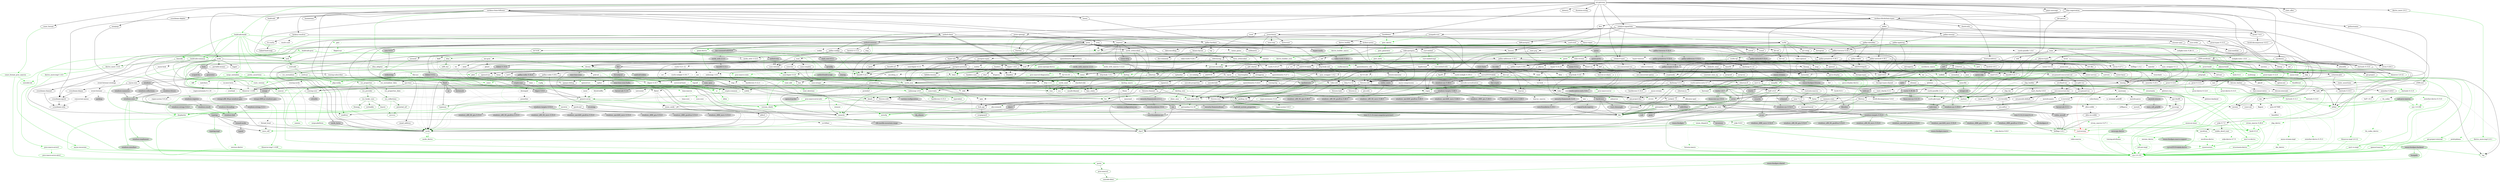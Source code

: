 digraph {
    0 [ label = "cat-gateway" shape = box]
    1 [ label = "anyhow" color = darkgreen]
    2 [ label = "base64 0.22.1" color = darkgreen]
    3 [ label = "bb8" ]
    4 [ label = "bb8-postgres" ]
    5 [ label = "bech32 0.11.0" ]
    6 [ label = "blake2b_simd" ]
    7 [ label = "build-info" ]
    8 [ label = "build-info-build" color = green3]
    9 [ label = "bytes" color = darkgreen]
    10 [ label = "c509-certificate" ]
    11 [ label = "cardano-blockchain-types" ]
    12 [ label = "cardano-chain-follower" ]
    13 [ label = "catalyst-signed-doc" ]
    14 [ label = "catalyst-types" ]
    15 [ label = "chrono" color = darkgreen]
    16 [ label = "clap" ]
    17 [ label = "const_format" ]
    18 [ label = "cpu-time" ]
    19 [ label = "crossbeam-skiplist" ]
    20 [ label = "darling" color = darkgreen]
    21 [ label = "dashmap 6.1.0" ]
    22 [ label = "derive_more 2.0.1" ]
    23 [ label = "dotenvy" ]
    24 [ label = "duration-string" ]
    25 [ label = "ed25519-dalek" ]
    26 [ label = "futures" ]
    27 [ label = "gethostname" ]
    28 [ label = "handlebars" ]
    29 [ label = "hex" ]
    30 [ label = "local-ip-address" ]
    31 [ label = "memory-stats" ]
    32 [ label = "mime" color = darkgreen]
    33 [ label = "minicbor 0.25.1" ]
    34 [ label = "minijinja" ]
    35 [ label = "moka" ]
    36 [ label = "num-bigint 0.4.6" color = darkgreen]
    37 [ label = "num-traits" color = darkgreen]
    38 [ label = "openssl" ]
    39 [ label = "pallas" ]
    40 [ label = "pallas-traverse 0.30.1" ]
    41 [ label = "panic-message" ]
    42 [ label = "poem" ]
    43 [ label = "poem-openapi" ]
    44 [ label = "poem-openapi-derive" color = green3]
    45 [ label = "prometheus" ]
    46 [ label = "rand 0.8.5" ]
    47 [ label = "rayon" ]
    48 [ label = "rbac-registration" ]
    49 [ label = "regex" color = darkgreen]
    50 [ label = "rust-embed" ]
    51 [ label = "scylla" ]
    52 [ label = "serde_json" color = darkgreen]
    53 [ label = "stats_alloc" ]
    54 [ label = "strum 0.26.3" ]
    55 [ label = "strum_macros 0.26.4" color = green3]
    56 [ label = "thiserror 1.0.69" color = darkgreen]
    57 [ label = "tokio" ]
    58 [ label = "tokio-postgres" ]
    59 [ label = "tracing" ]
    60 [ label = "tracing-subscriber" ]
    61 [ label = "ulid" ]
    62 [ label = "url" color = darkgreen]
    63 [ label = "uuid" ]
    64 [ label = "x509-cert" ]
    65 [ label = "async-trait" color = green3]
    66 [ label = "futures-util" ]
    67 [ label = "parking_lot" ]
    68 [ label = "arrayref" ]
    69 [ label = "arrayvec" ]
    70 [ label = "constant_time_eq" ]
    71 [ label = "bincode" color = darkgreen]
    72 [ label = "build-info-common" color = darkgreen]
    73 [ label = "build-info-proc" color = green3]
    74 [ label = "cargo_metadata" color = green3]
    75 [ label = "git2" color = green3, style = dashed]
    76 [ label = "glob" color = darkgreen]
    77 [ label = "pretty_assertions" color = green3]
    78 [ label = "rustc_version" color = green3]
    79 [ label = "zstd" color = darkgreen]
    80 [ label = "asn1-rs" ]
    81 [ label = "bimap" ]
    82 [ label = "oid" ]
    83 [ label = "oid-registry" ]
    84 [ label = "once_cell" color = darkgreen]
    85 [ label = "serde" color = darkgreen]
    86 [ label = "thiserror 2.0.12" color = darkgreen]
    87 [ label = "cbork-utils" ]
    88 [ label = "dirs" ]
    89 [ label = "ouroboros" ]
    90 [ label = "crossbeam-channel" ]
    91 [ label = "crossbeam-epoch" ]
    92 [ label = "hickory-resolver" ]
    93 [ label = "http 1.3.1" color = darkgreen]
    94 [ label = "humantime" ]
    95 [ label = "logcall" color = green3]
    96 [ label = "memx" ]
    97 [ label = "mithril-client" ]
    98 [ label = "pallas-crypto 0.30.1" ]
    99 [ label = "pallas-hardano" ]
    100 [ label = "tar" ]
    101 [ label = "tracing-log" ]
    102 [ label = "ureq" ]
    103 [ label = "brotli 7.0.0" ]
    104 [ label = "coset" ]
    105 [ label = "ed25519-bip32" ]
    106 [ label = "jsonpath-rust" ]
    107 [ label = "jsonschema" ]
    108 [ label = "base64-url" ]
    109 [ label = "displaydoc" color = green3]
    110 [ label = "fluent-uri" ]
    111 [ label = "fmmap" ]
    112 [ label = "orx-concurrent-vec" ]
    113 [ label = "strum 0.27.1" ]
    114 [ label = "android-tzdata" color = darkgreen, style = "dashed,filled", fillcolor = lightgrey]
    115 [ label = "iana-time-zone" color = darkgreen, style = "dashed,filled", fillcolor = lightgrey]
    116 [ label = "js-sys" color = darkgreen, style = filled, fillcolor = lightgrey]
    117 [ label = "wasm-bindgen" color = darkgreen, style = filled, fillcolor = lightgrey]
    118 [ label = "windows-link" color = darkgreen, style = filled, fillcolor = lightgrey]
    119 [ label = "clap_builder" ]
    120 [ label = "clap_derive" color = green3, style = dashed]
    121 [ label = "const_format_proc_macros" color = green3]
    122 [ label = "libc" color = darkgreen]
    123 [ label = "winapi" style = filled, fillcolor = lightgrey]
    124 [ label = "crossbeam-utils" ]
    125 [ label = "darling_core" color = darkgreen]
    126 [ label = "darling_macro" color = green3]
    127 [ label = "cfg-if" color = darkgreen]
    128 [ label = "hashbrown 0.14.5" ]
    129 [ label = "lock_api" ]
    130 [ label = "parking_lot_core" ]
    131 [ label = "derive_more-impl 2.0.1" color = green3]
    132 [ label = "curve25519-dalek" ]
    133 [ label = "ed25519" ]
    134 [ label = "rand_core 0.6.4" color = darkgreen]
    135 [ label = "sha2" color = darkgreen]
    136 [ label = "subtle" color = darkgreen]
    137 [ label = "zeroize" ]
    138 [ label = "futures-channel" ]
    139 [ label = "futures-core" ]
    140 [ label = "futures-executor" style = dashed]
    141 [ label = "futures-io" ]
    142 [ label = "futures-sink" ]
    143 [ label = "futures-task" ]
    144 [ label = "rustix 0.38.44" style = filled, fillcolor = lightgrey]
    145 [ label = "windows-targets 0.52.6" color = darkgreen, style = filled, fillcolor = lightgrey]
    146 [ label = "derive_builder" ]
    147 [ label = "log" color = darkgreen]
    148 [ label = "num-order" ]
    149 [ label = "pest" color = darkgreen]
    150 [ label = "pest_derive" color = green3]
    151 [ label = "neli" style = filled, fillcolor = lightgrey]
    152 [ label = "windows-sys 0.59.0" color = darkgreen, style = filled, fillcolor = lightgrey]
    153 [ label = "windows-sys 0.52.0" style = filled, fillcolor = lightgrey]
    154 [ label = "half 2.6.0" ]
    155 [ label = "minicbor-derive 0.15.3" color = green3, style = dashed]
    156 [ label = "async-lock" style = dashed]
    157 [ label = "event-listener" style = dashed]
    158 [ label = "loom" style = filled, fillcolor = lightgrey]
    159 [ label = "portable-atomic" ]
    160 [ label = "smallvec" color = darkgreen]
    161 [ label = "tagptr" ]
    162 [ label = "num-integer" color = darkgreen]
    163 [ label = "autocfg" color = green3]
    164 [ label = "bitflags 2.9.1" color = darkgreen]
    165 [ label = "foreign-types" ]
    166 [ label = "openssl-macros" color = green3]
    167 [ label = "openssl-sys" ]
    168 [ label = "pallas-addresses 0.30.1" ]
    169 [ label = "pallas-codec 0.30.1" ]
    170 [ label = "pallas-configs" ]
    171 [ label = "pallas-network 0.30.1" ]
    172 [ label = "pallas-primitives 0.30.1" ]
    173 [ label = "pallas-txbuilder" ]
    174 [ label = "pallas-utxorpc" ]
    175 [ label = "itertools 0.13.0" ]
    176 [ label = "paste" color = green3]
    177 [ label = "async-compression" style = dashed]
    178 [ label = "cookie" style = dashed]
    179 [ label = "headers" ]
    180 [ label = "http-body-util" ]
    181 [ label = "hyper 1.6.0" ]
    182 [ label = "hyper-util" ]
    183 [ label = "mime_guess" style = dashed]
    184 [ label = "multer" style = dashed]
    185 [ label = "nix" style = filled, fillcolor = lightgrey]
    186 [ label = "opentelemetry 0.27.1" style = dashed]
    187 [ label = "opentelemetry-prometheus" style = dashed]
    188 [ label = "percent-encoding" color = darkgreen]
    189 [ label = "pin-project-lite" ]
    190 [ label = "poem-derive" color = green3]
    191 [ label = "quick-xml" ]
    192 [ label = "rfc7239" ]
    193 [ label = "serde_urlencoded" ]
    194 [ label = "serde_yaml" color = darkgreen]
    195 [ label = "sync_wrapper 1.0.2" ]
    196 [ label = "tempfile" color = darkgreen]
    197 [ label = "time" style = dashed]
    198 [ label = "tokio-stream" ]
    199 [ label = "tokio-util" ]
    200 [ label = "wildmatch" ]
    201 [ label = "derive_more 1.0.0" color = darkgreen]
    202 [ label = "indexmap 2.9.0" color = darkgreen]
    203 [ label = "proc-macro-crate" color = green3]
    204 [ label = "proc-macro2" color = darkgreen]
    205 [ label = "quote" color = darkgreen]
    206 [ label = "syn 2.0.101" color = darkgreen]
    207 [ label = "fnv" color = darkgreen]
    208 [ label = "lazy_static" ]
    209 [ label = "memchr" color = darkgreen]
    210 [ label = "protobuf" style = dashed]
    211 [ label = "rand_chacha 0.3.1" ]
    212 [ label = "either" color = darkgreen]
    213 [ label = "rayon-core" ]
    214 [ label = "der-parser" ]
    215 [ label = "aho-corasick" color = darkgreen, style = dashed]
    216 [ label = "regex-automata 0.4.9" color = darkgreen]
    217 [ label = "regex-syntax 0.8.5" color = darkgreen]
    218 [ label = "rust-embed-impl" color = green3]
    219 [ label = "rust-embed-utils" color = darkgreen]
    220 [ label = "walkdir" color = darkgreen]
    221 [ label = "arc-swap" ]
    222 [ label = "byteorder" ]
    223 [ label = "dashmap 5.5.3" ]
    224 [ label = "histogram" ]
    225 [ label = "lz4_flex" ]
    226 [ label = "rand_pcg" ]
    227 [ label = "scylla-cql" ]
    228 [ label = "scylla-macros" color = green3]
    229 [ label = "snap" ]
    230 [ label = "socket2" ]
    231 [ label = "tokio-openssl" style = dashed]
    232 [ label = "itoa" color = darkgreen]
    233 [ label = "ryu" color = darkgreen]
    234 [ label = "heck 0.5.0" color = green3]
    235 [ label = "rustversion" color = red]
    236 [ label = "thiserror-impl 1.0.69" color = green3]
    237 [ label = "backtrace" style = filled, fillcolor = lightgrey]
    238 [ label = "mio" style = dashed]
    239 [ label = "signal-hook-registry" style = "dashed,filled", fillcolor = lightgrey]
    240 [ label = "tokio-macros" color = green3, style = dashed]
    241 [ label = "fallible-iterator" ]
    242 [ label = "phf" ]
    243 [ label = "postgres-protocol" ]
    244 [ label = "postgres-types" ]
    245 [ label = "rand 0.9.1" ]
    246 [ label = "whoami" ]
    247 [ label = "tracing-attributes" color = green3, style = dashed]
    248 [ label = "tracing-core" ]
    249 [ label = "matchers" style = dashed]
    250 [ label = "nu-ansi-term" style = dashed]
    251 [ label = "sharded-slab" style = dashed]
    252 [ label = "thread_local" style = dashed]
    253 [ label = "tracing-serde" style = dashed]
    254 [ label = "web-time" style = filled, fillcolor = lightgrey]
    255 [ label = "form_urlencoded" color = darkgreen]
    256 [ label = "idna" color = darkgreen]
    257 [ label = "getrandom 0.3.3" color = darkgreen, style = dashed]
    258 [ label = "const-oid" ]
    259 [ label = "der" ]
    260 [ label = "spki" ]
    261 [ label = "tls_codec" style = dashed]
    262 [ label = "futures-macro" color = green3, style = dashed]
    263 [ label = "pin-utils" ]
    264 [ label = "slab" style = dashed]
    265 [ label = "semver" color = darkgreen]
    266 [ label = "proc-macro-error2" color = green3]
    267 [ label = "camino" color = green3]
    268 [ label = "cargo-platform" color = green3]
    269 [ label = "libgit2-sys" color = green3, style = dashed]
    270 [ label = "diff" color = green3]
    271 [ label = "yansi" color = green3]
    272 [ label = "zstd-safe" color = darkgreen]
    273 [ label = "asn1-rs-derive" color = green3]
    274 [ label = "asn1-rs-impl" color = green3]
    275 [ label = "nom 7.1.3" ]
    276 [ label = "rusticata-macros" ]
    277 [ label = "serde_derive" color = green3]
    278 [ label = "thiserror-impl 2.0.12" color = green3]
    279 [ label = "dirs-sys" ]
    280 [ label = "aliasable" ]
    281 [ label = "ouroboros_macro" color = green3]
    282 [ label = "static_assertions" ]
    283 [ label = "hickory-proto" ]
    284 [ label = "ipconfig" style = "dashed,filled", fillcolor = lightgrey]
    285 [ label = "lru-cache" ]
    286 [ label = "resolv-conf" style = dashed]
    287 [ label = "rustls 0.21.12" style = dashed]
    288 [ label = "tokio-rustls 0.24.1" style = dashed]
    289 [ label = "proc-macro-error" color = green3]
    290 [ label = "cpufeatures" color = darkgreen, style = filled, fillcolor = lightgrey]
    291 [ label = "async-recursion" color = green3]
    292 [ label = "flate2" style = dashed]
    293 [ label = "flume" style = dashed]
    294 [ label = "getrandom 0.2.16" color = darkgreen]
    295 [ label = "mithril-common" style = filled, fillcolor = lightgrey]
    296 [ label = "reqwest" ]
    297 [ label = "slog" ]
    298 [ label = "cryptoxide" ]
    299 [ label = "binary-layout" ]
    300 [ label = "tap" ]
    301 [ label = "filetime" ]
    302 [ label = "xattr" style = "dashed,filled", fillcolor = lightgrey]
    303 [ label = "rustls 0.23.27" style = dashed]
    304 [ label = "rustls-native-certs 0.7.3" style = dashed]
    305 [ label = "rustls-pki-types" style = dashed]
    306 [ label = "webpki-roots 0.26.11" style = dashed]
    307 [ label = "alloc-no-stdlib" ]
    308 [ label = "alloc-stdlib" style = dashed]
    309 [ label = "brotli-decompressor 4.0.3" ]
    310 [ label = "ciborium" ]
    311 [ label = "ciborium-io" ]
    312 [ label = "ahash" ]
    313 [ label = "bytecount" ]
    314 [ label = "email_address" ]
    315 [ label = "fancy-regex" ]
    316 [ label = "fraction" ]
    317 [ label = "num-cmp" ]
    318 [ label = "referencing" ]
    319 [ label = "uuid-simd" ]
    320 [ label = "borrow-or-share" ]
    321 [ label = "ref-cast" ]
    322 [ label = "enum_dispatch" color = green3]
    323 [ label = "fs4" style = dashed]
    324 [ label = "memmap2" ]
    325 [ label = "parse-display" ]
    326 [ label = "orx-concurrent-option" ]
    327 [ label = "orx-fixed-vec" ]
    328 [ label = "orx-pinned-concurrent-col" ]
    329 [ label = "orx-pinned-vec" ]
    330 [ label = "orx-pseudo-default" ]
    331 [ label = "orx-split-vec" ]
    332 [ label = "strum_macros 0.27.1" color = green3, style = dashed]
    333 [ label = "android_system_properties" color = darkgreen, style = "dashed,filled", fillcolor = lightgrey]
    334 [ label = "core-foundation-sys" color = darkgreen, style = "dashed,filled", fillcolor = lightgrey]
    335 [ label = "iana-time-zone-haiku" color = darkgreen, style = "dashed,filled", fillcolor = lightgrey]
    336 [ label = "windows-core" color = darkgreen, style = filled, fillcolor = lightgrey]
    337 [ label = "wasm-bindgen-macro" color = green3, style = filled, fillcolor = lightgrey]
    338 [ label = "anstream" style = dashed]
    339 [ label = "anstyle" ]
    340 [ label = "clap_lex" ]
    341 [ label = "strsim" color = darkgreen, style = dashed]
    342 [ label = "unicode-xid" color = green3]
    343 [ label = "winapi-i686-pc-windows-gnu" style = filled, fillcolor = lightgrey]
    344 [ label = "winapi-x86_64-pc-windows-gnu" style = filled, fillcolor = lightgrey]
    345 [ label = "ident_case" color = darkgreen]
    346 [ label = "allocator-api2" style = dashed]
    347 [ label = "scopeguard" ]
    348 [ label = "redox_syscall" style = filled, fillcolor = lightgrey]
    349 [ label = "curve25519-dalek-derive" color = green3, style = filled, fillcolor = lightgrey]
    350 [ label = "digest 0.10.7" color = darkgreen]
    351 [ label = "fiat-crypto" style = filled, fillcolor = lightgrey]
    352 [ label = "pkcs8" style = dashed]
    353 [ label = "signature" ]
    354 [ label = "zeroize_derive" color = green3, style = dashed]
    355 [ label = "errno" color = darkgreen, style = filled, fillcolor = lightgrey]
    356 [ label = "linux-raw-sys 0.4.15" style = filled, fillcolor = lightgrey]
    357 [ label = "windows_aarch64_gnullvm 0.52.6" color = darkgreen, style = filled, fillcolor = lightgrey]
    358 [ label = "windows_aarch64_msvc 0.52.6" color = darkgreen, style = filled, fillcolor = lightgrey]
    359 [ label = "windows_i686_gnu 0.52.6" color = darkgreen, style = filled, fillcolor = lightgrey]
    360 [ label = "windows_i686_gnullvm 0.52.6" color = darkgreen, style = filled, fillcolor = lightgrey]
    361 [ label = "windows_i686_msvc 0.52.6" color = darkgreen, style = filled, fillcolor = lightgrey]
    362 [ label = "windows_x86_64_gnu 0.52.6" color = darkgreen, style = filled, fillcolor = lightgrey]
    363 [ label = "windows_x86_64_gnullvm 0.52.6" color = darkgreen, style = filled, fillcolor = lightgrey]
    364 [ label = "windows_x86_64_msvc 0.52.6" color = darkgreen, style = filled, fillcolor = lightgrey]
    365 [ label = "derive_builder_macro" color = green3]
    366 [ label = "num-modular" ]
    367 [ label = "ucd-trie" color = darkgreen]
    368 [ label = "pest_generator" color = green3]
    369 [ label = "neli-proc-macros" color = green3, style = filled, fillcolor = lightgrey]
    370 [ label = "crunchy" style = filled, fillcolor = lightgrey]
    371 [ label = "event-listener-strategy" style = dashed]
    372 [ label = "concurrent-queue" style = dashed]
    373 [ label = "parking" style = "dashed,filled", fillcolor = lightgrey]
    374 [ label = "generator" style = filled, fillcolor = lightgrey]
    375 [ label = "scoped-tls" style = filled, fillcolor = lightgrey]
    376 [ label = "foreign-types-shared" ]
    377 [ label = "cc" color = green3]
    378 [ label = "openssl-src" color = green3, style = dashed]
    379 [ label = "pkg-config" color = green3]
    380 [ label = "vcpkg" color = green3]
    381 [ label = "base58" ]
    382 [ label = "bech32 0.9.1" ]
    383 [ label = "crc" ]
    384 [ label = "minicbor 0.20.0" ]
    385 [ label = "num-rational" ]
    386 [ label = "serde_with 3.12.0" ]
    387 [ label = "criterion" ]
    388 [ label = "pallas-wallet" ]
    389 [ label = "pallas-applying" ]
    390 [ label = "prost-types 0.13.5" ]
    391 [ label = "utxorpc-spec" ]
    392 [ label = "brotli 8.0.1" style = dashed]
    393 [ label = "aes-gcm" style = dashed]
    394 [ label = "hkdf" style = dashed]
    395 [ label = "hmac" ]
    396 [ label = "version_check" color = green3]
    397 [ label = "base64 0.21.7" ]
    398 [ label = "headers-core" ]
    399 [ label = "httpdate" ]
    400 [ label = "sha1" ]
    401 [ label = "http-body 1.0.1" ]
    402 [ label = "h2 0.4.10" style = dashed]
    403 [ label = "httparse" style = dashed]
    404 [ label = "want" style = dashed]
    405 [ label = "ipnet" ]
    406 [ label = "system-configuration" style = "dashed,filled", fillcolor = lightgrey]
    407 [ label = "tower-service" ]
    408 [ label = "windows-registry" style = "dashed,filled", fillcolor = lightgrey]
    409 [ label = "unicase" color = darkgreen, style = dashed]
    410 [ label = "encoding_rs" style = dashed]
    411 [ label = "spin" style = dashed]
    412 [ label = "cfg_aliases" color = green3, style = filled, fillcolor = lightgrey]
    413 [ label = "opentelemetry 0.24.0" style = dashed]
    414 [ label = "opentelemetry_sdk" style = dashed]
    415 [ label = "uncased" ]
    416 [ label = "unsafe-libyaml" color = darkgreen]
    417 [ label = "fastrand" color = darkgreen]
    418 [ label = "rustix 1.0.7" color = darkgreen, style = filled, fillcolor = lightgrey]
    419 [ label = "deranged" style = dashed]
    420 [ label = "num-conv" color = darkgreen, style = dashed]
    421 [ label = "powerfmt" style = dashed]
    422 [ label = "time-core" color = darkgreen, style = dashed]
    423 [ label = "time-macros" color = green3, style = dashed]
    424 [ label = "derive_more-impl 1.0.0" color = green3]
    425 [ label = "equivalent" color = darkgreen]
    426 [ label = "hashbrown 0.15.3" color = darkgreen]
    427 [ label = "toml_edit" color = green3]
    428 [ label = "unicode-ident" color = darkgreen]
    429 [ label = "ppv-lite86" ]
    430 [ label = "crossbeam-deque" ]
    431 [ label = "same-file" color = darkgreen]
    432 [ label = "winapi-util" color = darkgreen, style = filled, fillcolor = lightgrey]
    433 [ label = "twox-hash" style = dashed]
    434 [ label = "bigdecimal" style = dashed]
    435 [ label = "num-bigint 0.3.3" style = dashed]
    436 [ label = "secrecy" style = dashed]
    437 [ label = "stable_deref_trait" color = darkgreen]
    438 [ label = "yoke 0.7.5" ]
    439 [ label = "addr2line" style = filled, fillcolor = lightgrey]
    440 [ label = "miniz_oxide" ]
    441 [ label = "object" style = filled, fillcolor = lightgrey]
    442 [ label = "rustc-demangle" style = filled, fillcolor = lightgrey]
    443 [ label = "wasi 0.11.0+wasi-snapshot-preview1" color = darkgreen, style = filled, fillcolor = lightgrey]
    444 [ label = "phf_shared" ]
    445 [ label = "md-5" ]
    446 [ label = "stringprep" ]
    447 [ label = "rand_chacha 0.9.0" style = dashed]
    448 [ label = "rand_core 0.9.3" ]
    449 [ label = "wasite" style = filled, fillcolor = lightgrey]
    450 [ label = "web-sys" style = filled, fillcolor = lightgrey]
    451 [ label = "valuable" style = "dashed,filled", fillcolor = lightgrey]
    452 [ label = "regex-automata 0.1.10" style = dashed]
    453 [ label = "overload" style = dashed]
    454 [ label = "idna_adapter" color = darkgreen]
    455 [ label = "utf8_iter" color = darkgreen]
    456 [ label = "r-efi" color = darkgreen, style = "dashed,filled", fillcolor = lightgrey]
    457 [ label = "wasi 0.14.2+wasi-0.2.4" color = darkgreen, style = "dashed,filled", fillcolor = lightgrey]
    458 [ label = "der_derive" color = green3, style = dashed]
    459 [ label = "flagset" style = dashed]
    460 [ label = "pem-rfc7468" style = dashed]
    461 [ label = "base64ct" style = dashed]
    462 [ label = "tls_codec_derive" color = green3, style = dashed]
    463 [ label = "proc-macro-error-attr2" color = green3]
    464 [ label = "libz-sys" color = green3, style = dashed]
    465 [ label = "zstd-sys" color = darkgreen]
    466 [ label = "synstructure" color = green3]
    467 [ label = "minimal-lexical" ]
    468 [ label = "option-ext" ]
    469 [ label = "redox_users" style = filled, fillcolor = lightgrey]
    470 [ label = "windows-sys 0.48.0" style = filled, fillcolor = lightgrey]
    471 [ label = "heck 0.4.1" color = green3]
    472 [ label = "proc-macro2-diagnostics" color = green3]
    473 [ label = "data-encoding" ]
    474 [ label = "enum-as-inner" color = green3]
    475 [ label = "rustls-pemfile 1.0.4" style = dashed]
    476 [ label = "tinyvec" ]
    477 [ label = "widestring" style = "dashed,filled", fillcolor = lightgrey]
    478 [ label = "winreg" style = "dashed,filled", fillcolor = lightgrey]
    479 [ label = "linked-hash-map" ]
    480 [ label = "ring" style = dashed]
    481 [ label = "rustls-webpki 0.101.7" style = dashed]
    482 [ label = "sct" style = dashed]
    483 [ label = "proc-macro-error-attr" color = green3]
    484 [ label = "syn 1.0.109" color = green3]
    485 [ label = "crc32fast" style = dashed]
    486 [ label = "nanorand" style = dashed]
    487 [ label = "blake2 0.10.6" style = filled, fillcolor = lightgrey]
    488 [ label = "ckb-merkle-mountain-range" style = filled, fillcolor = lightgrey]
    489 [ label = "fixed" style = filled, fillcolor = lightgrey]
    490 [ label = "kes-summed-ed25519" style = filled, fillcolor = lightgrey]
    491 [ label = "mithril-build-script" color = green3, style = filled, fillcolor = lightgrey]
    492 [ label = "mithril-stm" style = filled, fillcolor = lightgrey]
    493 [ label = "nom 8.0.0" style = filled, fillcolor = lightgrey]
    494 [ label = "pallas-addresses 0.32.0" style = "dashed,filled", fillcolor = lightgrey]
    495 [ label = "pallas-codec 0.32.0" style = "dashed,filled", fillcolor = lightgrey]
    496 [ label = "pallas-network 0.32.0" style = "dashed,filled", fillcolor = lightgrey]
    497 [ label = "pallas-primitives 0.32.0" style = "dashed,filled", fillcolor = lightgrey]
    498 [ label = "pallas-traverse 0.32.0" style = "dashed,filled", fillcolor = lightgrey]
    499 [ label = "serde_bytes" style = filled, fillcolor = lightgrey]
    500 [ label = "typetag" style = filled, fillcolor = lightgrey]
    501 [ label = "hyper-rustls" style = "dashed,filled", fillcolor = lightgrey]
    502 [ label = "quinn" style = "dashed,filled", fillcolor = lightgrey]
    503 [ label = "rustls-native-certs 0.8.1" style = "dashed,filled", fillcolor = lightgrey]
    504 [ label = "tokio-rustls 0.26.2" style = "dashed,filled", fillcolor = lightgrey]
    505 [ label = "tower 0.5.2" style = filled, fillcolor = lightgrey]
    506 [ label = "tower-http" style = filled, fillcolor = lightgrey]
    507 [ label = "wasm-bindgen-futures" style = filled, fillcolor = lightgrey]
    508 [ label = "wasm-streams" style = "dashed,filled", fillcolor = lightgrey]
    509 [ label = "doc-comment" ]
    510 [ label = "libredox" style = filled, fillcolor = lightgrey]
    511 [ label = "rustls-webpki 0.103.3" style = dashed]
    512 [ label = "openssl-probe" style = "dashed,filled", fillcolor = lightgrey]
    513 [ label = "rustls-pemfile 2.2.0" style = dashed]
    514 [ label = "schannel" style = "dashed,filled", fillcolor = lightgrey]
    515 [ label = "security-framework 2.11.1" style = "dashed,filled", fillcolor = lightgrey]
    516 [ label = "webpki-roots 1.0.0" style = dashed]
    517 [ label = "ciborium-ll" ]
    518 [ label = "zerocopy" ]
    519 [ label = "bit-set" ]
    520 [ label = "num" ]
    521 [ label = "outref" ]
    522 [ label = "vsimd" ]
    523 [ label = "ref-cast-impl" color = green3]
    524 [ label = "parse-display-derive" color = green3]
    525 [ label = "orx-concurrent-iter" ]
    526 [ label = "orx-iterable" ]
    527 [ label = "windows-implement" color = green3, style = filled, fillcolor = lightgrey]
    528 [ label = "windows-interface" color = green3, style = filled, fillcolor = lightgrey]
    529 [ label = "windows-result" color = darkgreen, style = filled, fillcolor = lightgrey]
    530 [ label = "windows-strings 0.4.2" color = darkgreen, style = filled, fillcolor = lightgrey]
    531 [ label = "wasm-bindgen-macro-support" color = green3, style = filled, fillcolor = lightgrey]
    532 [ label = "anstyle-parse" style = dashed]
    533 [ label = "anstyle-query" style = dashed]
    534 [ label = "anstyle-wincon" style = "dashed,filled", fillcolor = lightgrey]
    535 [ label = "colorchoice" style = dashed]
    536 [ label = "is_terminal_polyfill" style = dashed]
    537 [ label = "utf8parse" style = dashed]
    538 [ label = "block-buffer" color = darkgreen, style = dashed]
    539 [ label = "crypto-common" color = darkgreen]
    540 [ label = "derive_builder_core" color = green3]
    541 [ label = "pest_meta" color = green3]
    542 [ label = "windows" style = filled, fillcolor = lightgrey]
    543 [ label = "jobserver" color = green3, style = dashed]
    544 [ label = "shlex" color = green3]
    545 [ label = "crc-catalog" ]
    546 [ label = "half 1.8.3" style = dashed]
    547 [ label = "minicbor-derive 0.13.0" color = green3, style = dashed]
    548 [ label = "indexmap 1.9.3" style = dashed]
    549 [ label = "serde_with_macros 3.12.0" color = green3, style = dashed]
    550 [ label = "anes" ]
    551 [ label = "cast" ]
    552 [ label = "criterion-plot" ]
    553 [ label = "is-terminal" ]
    554 [ label = "itertools 0.10.5" ]
    555 [ label = "oorandom" ]
    556 [ label = "plotters" style = dashed]
    557 [ label = "tinytemplate" ]
    558 [ label = "bip39" ]
    559 [ label = "prost 0.13.5" ]
    560 [ label = "pbjson" ]
    561 [ label = "pbjson-types" ]
    562 [ label = "prost 0.12.6" color = darkgreen]
    563 [ label = "tonic" ]
    564 [ label = "brotli-decompressor 5.0.0" style = dashed]
    565 [ label = "aead" style = dashed]
    566 [ label = "aes" style = dashed]
    567 [ label = "cipher" style = dashed]
    568 [ label = "ctr" style = dashed]
    569 [ label = "ghash" style = dashed]
    570 [ label = "atomic-waker" style = dashed]
    571 [ label = "try-lock" style = dashed]
    572 [ label = "core-foundation 0.9.4" style = "dashed,filled", fillcolor = lightgrey]
    573 [ label = "system-configuration-sys" style = "dashed,filled", fillcolor = lightgrey]
    574 [ label = "windows-strings 0.3.1" style = "dashed,filled", fillcolor = lightgrey]
    575 [ label = "windows-targets 0.53.0" style = "dashed,filled", fillcolor = lightgrey]
    576 [ label = "linux-raw-sys 0.9.4" color = darkgreen, style = filled, fillcolor = lightgrey]
    577 [ label = "toml_datetime" color = green3]
    578 [ label = "winnow" color = green3, style = dashed]
    579 [ label = "libm" style = dashed]
    580 [ label = "yoke-derive 0.7.5" color = green3, style = dashed]
    581 [ label = "zerofrom" color = darkgreen]
    582 [ label = "gimli" style = filled, fillcolor = lightgrey]
    583 [ label = "adler2" ]
    584 [ label = "siphasher" ]
    585 [ label = "unicode-bidi" ]
    586 [ label = "unicode-normalization" ]
    587 [ label = "unicode-properties" ]
    588 [ label = "regex-syntax 0.6.29" style = dashed]
    589 [ label = "icu_normalizer" color = darkgreen]
    590 [ label = "icu_properties" color = darkgreen]
    591 [ label = "wit-bindgen-rt" color = darkgreen, style = "dashed,filled", fillcolor = lightgrey]
    592 [ label = "windows-targets 0.48.5" style = filled, fillcolor = lightgrey]
    593 [ label = "tinyvec_macros" style = dashed]
    594 [ label = "untrusted" style = dashed]
    595 [ label = "az" style = filled, fillcolor = lightgrey]
    596 [ label = "bytemuck" style = filled, fillcolor = lightgrey]
    597 [ label = "typenum" color = darkgreen]
    598 [ label = "blake2 0.9.2" style = filled, fillcolor = lightgrey]
    599 [ label = "rand_core 0.5.1" style = filled, fillcolor = lightgrey]
    600 [ label = "serde_with 2.3.3" style = "dashed,filled", fillcolor = lightgrey]
    601 [ label = "blst" style = filled, fillcolor = lightgrey]
    602 [ label = "pallas-crypto 0.32.0" style = "dashed,filled", fillcolor = lightgrey]
    603 [ label = "erased-serde" style = filled, fillcolor = lightgrey]
    604 [ label = "inventory" style = filled, fillcolor = lightgrey]
    605 [ label = "typetag-impl" color = green3, style = filled, fillcolor = lightgrey]
    606 [ label = "quinn-proto" style = "dashed,filled", fillcolor = lightgrey]
    607 [ label = "quinn-udp" style = "dashed,filled", fillcolor = lightgrey]
    608 [ label = "rustc-hash" style = "dashed,filled", fillcolor = lightgrey]
    609 [ label = "security-framework 3.2.0" style = "dashed,filled", fillcolor = lightgrey]
    610 [ label = "tower-layer" ]
    611 [ label = "iri-string" style = "dashed,filled", fillcolor = lightgrey]
    612 [ label = "security-framework-sys" style = "dashed,filled", fillcolor = lightgrey]
    613 [ label = "zerocopy-derive" color = green3, style = filled, fillcolor = lightgrey]
    614 [ label = "bit-vec" ]
    615 [ label = "num-complex" ]
    616 [ label = "num-iter" ]
    617 [ label = "structmeta" color = green3]
    618 [ label = "orx-self-or" ]
    619 [ label = "wasm-bindgen-backend" color = green3, style = filled, fillcolor = lightgrey]
    620 [ label = "wasm-bindgen-shared" color = green3, style = filled, fillcolor = lightgrey]
    621 [ label = "once_cell_polyfill" style = "dashed,filled", fillcolor = lightgrey]
    622 [ label = "generic-array" color = darkgreen]
    623 [ label = "windows-collections" style = filled, fillcolor = lightgrey]
    624 [ label = "windows-future" style = filled, fillcolor = lightgrey]
    625 [ label = "windows-numerics" style = filled, fillcolor = lightgrey]
    626 [ label = "hashbrown 0.12.3" style = dashed]
    627 [ label = "hermit-abi 0.5.1" style = filled, fillcolor = lightgrey]
    628 [ label = "plotters-backend" style = dashed]
    629 [ label = "plotters-svg" style = dashed]
    630 [ label = "bitcoin_hashes" ]
    631 [ label = "prost-derive 0.13.5" color = green3, style = dashed]
    632 [ label = "pbjson-build" color = green3]
    633 [ label = "prost-build" color = green3]
    634 [ label = "prost-derive 0.12.6" color = green3, style = dashed]
    635 [ label = "async-stream" style = dashed]
    636 [ label = "axum" style = dashed]
    637 [ label = "h2 0.3.26" style = dashed]
    638 [ label = "http 0.2.12" ]
    639 [ label = "http-body 0.4.6" ]
    640 [ label = "hyper 0.14.32" style = dashed]
    641 [ label = "hyper-timeout" style = dashed]
    642 [ label = "pin-project" ]
    643 [ label = "tower 0.4.13" style = dashed]
    644 [ label = "inout" style = dashed]
    645 [ label = "opaque-debug" ]
    646 [ label = "polyval" style = dashed]
    647 [ label = "windows_aarch64_gnullvm 0.53.0" style = "dashed,filled", fillcolor = lightgrey]
    648 [ label = "windows_aarch64_msvc 0.53.0" style = "dashed,filled", fillcolor = lightgrey]
    649 [ label = "windows_i686_gnu 0.53.0" style = "dashed,filled", fillcolor = lightgrey]
    650 [ label = "windows_i686_gnullvm 0.53.0" style = "dashed,filled", fillcolor = lightgrey]
    651 [ label = "windows_i686_msvc 0.53.0" style = "dashed,filled", fillcolor = lightgrey]
    652 [ label = "windows_x86_64_gnu 0.53.0" style = "dashed,filled", fillcolor = lightgrey]
    653 [ label = "windows_x86_64_gnullvm 0.53.0" style = "dashed,filled", fillcolor = lightgrey]
    654 [ label = "windows_x86_64_msvc 0.53.0" style = "dashed,filled", fillcolor = lightgrey]
    655 [ label = "zerofrom-derive" color = green3, style = dashed]
    656 [ label = "icu_collections" color = darkgreen]
    657 [ label = "icu_normalizer_data" color = darkgreen, style = dashed]
    658 [ label = "icu_provider" color = darkgreen]
    659 [ label = "zerovec" color = darkgreen]
    660 [ label = "icu_locale_core" color = darkgreen]
    661 [ label = "icu_properties_data" color = darkgreen, style = dashed]
    662 [ label = "potential_utf" color = darkgreen]
    663 [ label = "zerotrie" color = darkgreen]
    664 [ label = "windows_aarch64_gnullvm 0.48.5" style = filled, fillcolor = lightgrey]
    665 [ label = "windows_aarch64_msvc 0.48.5" style = filled, fillcolor = lightgrey]
    666 [ label = "windows_i686_gnu 0.48.5" style = filled, fillcolor = lightgrey]
    667 [ label = "windows_i686_msvc 0.48.5" style = filled, fillcolor = lightgrey]
    668 [ label = "windows_x86_64_gnu 0.48.5" style = filled, fillcolor = lightgrey]
    669 [ label = "windows_x86_64_gnullvm 0.48.5" style = filled, fillcolor = lightgrey]
    670 [ label = "windows_x86_64_msvc 0.48.5" style = filled, fillcolor = lightgrey]
    671 [ label = "crypto-mac" style = filled, fillcolor = lightgrey]
    672 [ label = "digest 0.9.0" style = filled, fillcolor = lightgrey]
    673 [ label = "base64 0.13.1" style = "dashed,filled", fillcolor = lightgrey]
    674 [ label = "serde_with_macros 2.3.3" color = green3, style = "dashed,filled", fillcolor = lightgrey]
    675 [ label = "threadpool" style = filled, fillcolor = lightgrey]
    676 [ label = "typeid" style = filled, fillcolor = lightgrey]
    677 [ label = "lru-slab" style = "dashed,filled", fillcolor = lightgrey]
    678 [ label = "core-foundation 0.10.1" style = "dashed,filled", fillcolor = lightgrey]
    679 [ label = "structmeta-derive" color = green3]
    680 [ label = "bumpalo" color = green3, style = filled, fillcolor = lightgrey]
    681 [ label = "windows-threading" style = filled, fillcolor = lightgrey]
    682 [ label = "bitcoin-internals" ]
    683 [ label = "hex-conservative" ]
    684 [ label = "itertools 0.14.0" color = green3, style = dashed]
    685 [ label = "itertools 0.11.0" color = green3]
    686 [ label = "prost-types 0.12.6" color = green3]
    687 [ label = "itertools 0.12.1" color = green3]
    688 [ label = "multimap" color = green3]
    689 [ label = "petgraph" color = green3]
    690 [ label = "prettyplease" color = green3, style = dashed]
    691 [ label = "async-stream-impl" color = green3, style = dashed]
    692 [ label = "axum-core" style = dashed]
    693 [ label = "bitflags 1.3.2" style = dashed]
    694 [ label = "matchit" style = dashed]
    695 [ label = "sync_wrapper 0.1.2" style = dashed]
    696 [ label = "tokio-io-timeout" style = dashed]
    697 [ label = "pin-project-internal" color = green3]
    698 [ label = "universal-hash" style = dashed]
    699 [ label = "yoke 0.8.0" color = darkgreen]
    700 [ label = "tinystr" color = darkgreen]
    701 [ label = "writeable" color = darkgreen]
    702 [ label = "zerovec-derive" color = green3, style = dashed]
    703 [ label = "litemap" color = darkgreen]
    704 [ label = "num_cpus" style = filled, fillcolor = lightgrey]
    705 [ label = "fixedbitset" color = green3]
    706 [ label = "yoke-derive 0.8.0" color = green3, style = dashed]
    707 [ label = "hermit-abi 0.3.9" style = filled, fillcolor = lightgrey]
    0 -> 4 [ ]
    0 -> 7 [ ]
    0 -> 8 [ color = green3]
    0 -> 12 [ ]
    0 -> 13 [ ]
    0 -> 17 [ ]
    0 -> 22 [ ]
    0 -> 23 [ ]
    0 -> 24 [ ]
    0 -> 27 [ ]
    0 -> 28 [ ]
    0 -> 30 [ ]
    0 -> 31 [ ]
    0 -> 34 [ ]
    0 -> 41 [ ]
    0 -> 43 [ ]
    0 -> 48 [ ]
    0 -> 51 [ ]
    0 -> 53 [ ]
    0 -> 61 [ ]
    3 -> 65 [ color = green3]
    3 -> 66 [ ]
    3 -> 57 [ ]
    4 -> 3 [ ]
    4 -> 58 [ ]
    6 -> 68 [ ]
    6 -> 69 [ ]
    6 -> 70 [ ]
    7 -> 73 [ color = green3]
    8 -> 1 [ color = green3]
    8 -> 2 [ color = green3]
    8 -> 71 [ color = green3]
    8 -> 72 [ color = green3]
    8 -> 74 [ color = green3]
    8 -> 75 [ color = green3, style = dotted]
    8 -> 76 [ color = green3]
    8 -> 77 [ color = green3]
    8 -> 78 [ color = green3]
    8 -> 79 [ color = green3]
    10 -> 1 [ ]
    10 -> 81 [ ]
    10 -> 25 [ ]
    10 -> 29 [ ]
    10 -> 33 [ ]
    10 -> 82 [ ]
    10 -> 83 [ ]
    10 -> 49 [ ]
    10 -> 54 [ ]
    10 -> 86 [ ]
    11 -> 14 [ ]
    11 -> 87 [ ]
    11 -> 21 [ ]
    11 -> 88 [ ]
    11 -> 89 [ ]
    11 -> 39 [ ]
    11 -> 54 [ ]
    12 -> 11 [ ]
    12 -> 18 [ ]
    12 -> 19 [ ]
    12 -> 92 [ ]
    12 -> 94 [ ]
    12 -> 95 [ color = green3]
    12 -> 96 [ ]
    12 -> 97 [ ]
    12 -> 35 [ ]
    12 -> 99 [ ]
    12 -> 102 [ ]
    13 -> 1 [ ]
    13 -> 103 [ ]
    13 -> 14 [ ]
    13 -> 16 [ ]
    13 -> 104 [ ]
    13 -> 105 [ ]
    13 -> 26 [ ]
    13 -> 106 [ ]
    13 -> 107 [ ]
    13 -> 54 [ ]
    14 -> 108 [ ]
    14 -> 6 [ ]
    14 -> 15 [ ]
    14 -> 109 [ color = green3]
    14 -> 25 [ ]
    14 -> 110 [ ]
    14 -> 111 [ ]
    14 -> 33 [ ]
    14 -> 112 [ ]
    14 -> 98 [ ]
    14 -> 113 [ ]
    14 -> 86 [ ]
    14 -> 59 [ ]
    14 -> 63 [ ]
    15 -> 114 [ color = darkgreen, arrowType = empty, fillcolor = lightgrey, style = dotted]
    15 -> 115 [ color = darkgreen, arrowType = empty, fillcolor = lightgrey, style = dotted]
    15 -> 37 [ color = darkgreen]
    15 -> 85 [ color = darkgreen, style = dotted]
    16 -> 119 [ ]
    16 -> 120 [ color = green3, style = dotted]
    17 -> 121 [ color = green3]
    18 -> 122 [ arrowType = empty, fillcolor = lightgrey]
    18 -> 123 [ arrowType = empty, fillcolor = lightgrey]
    19 -> 91 [ ]
    20 -> 126 [ color = green3]
    21 -> 128 [ ]
    21 -> 129 [ ]
    21 -> 130 [ ]
    21 -> 47 [ style = dotted]
    22 -> 131 [ color = green3]
    25 -> 132 [ ]
    25 -> 133 [ ]
    25 -> 135 [ ]
    26 -> 140 [ style = dotted]
    27 -> 144 [ arrowType = empty, fillcolor = lightgrey]
    28 -> 146 [ ]
    28 -> 148 [ ]
    28 -> 150 [ color = green3]
    28 -> 52 [ ]
    30 -> 151 [ arrowType = empty, fillcolor = lightgrey]
    30 -> 56 [ ]
    30 -> 152 [ arrowType = empty, fillcolor = lightgrey]
    31 -> 122 [ arrowType = empty, fillcolor = lightgrey]
    31 -> 153 [ arrowType = empty, fillcolor = lightgrey]
    33 -> 154 [ style = dotted]
    33 -> 155 [ color = green3, style = dotted]
    34 -> 85 [ ]
    35 -> 156 [ style = dotted]
    35 -> 90 [ ]
    35 -> 91 [ ]
    35 -> 66 [ style = dotted]
    35 -> 158 [ arrowType = empty, fillcolor = lightgrey]
    35 -> 67 [ ]
    35 -> 159 [ ]
    35 -> 78 [ color = green3, arrowType = empty, fillcolor = lightgrey]
    35 -> 161 [ ]
    35 -> 56 [ ]
    35 -> 63 [ ]
    36 -> 162 [ color = darkgreen]
    37 -> 163 [ color = green3]
    38 -> 165 [ ]
    38 -> 166 [ color = green3]
    38 -> 167 [ ]
    39 -> 170 [ ]
    39 -> 171 [ ]
    39 -> 173 [ ]
    39 -> 174 [ ]
    40 -> 175 [ ]
    40 -> 168 [ ]
    40 -> 172 [ ]
    40 -> 176 [ color = green3]
    42 -> 177 [ style = dotted]
    42 -> 15 [ style = dotted]
    42 -> 178 [ style = dotted]
    42 -> 179 [ ]
    42 -> 29 [ style = dotted]
    42 -> 180 [ ]
    42 -> 182 [ ]
    42 -> 183 [ style = dotted]
    42 -> 184 [ style = dotted]
    42 -> 185 [ arrowType = empty, fillcolor = lightgrey]
    42 -> 186 [ style = dotted]
    42 -> 187 [ style = dotted]
    42 -> 190 [ color = green3]
    42 -> 191 [ style = dotted]
    42 -> 49 [ ]
    42 -> 192 [ ]
    42 -> 50 [ style = dotted]
    42 -> 52 [ ]
    42 -> 193 [ ]
    42 -> 194 [ style = dotted]
    42 -> 195 [ ]
    42 -> 196 [ style = dotted]
    42 -> 86 [ ]
    42 -> 198 [ style = dotted]
    42 -> 200 [ ]
    43 -> 201 [ ]
    43 -> 42 [ ]
    43 -> 44 [ color = green3]
    43 -> 62 [ style = dotted]
    43 -> 63 [ style = dotted]
    44 -> 20 [ color = green3]
    44 -> 93 [ color = green3]
    44 -> 32 [ color = green3]
    44 -> 203 [ color = green3]
    44 -> 49 [ color = green3]
    44 -> 56 [ color = green3]
    45 -> 207 [ ]
    45 -> 208 [ ]
    45 -> 209 [ ]
    45 -> 67 [ ]
    45 -> 210 [ style = dotted]
    45 -> 56 [ ]
    46 -> 211 [ style = dotted]
    47 -> 212 [ ]
    47 -> 213 [ ]
    48 -> 103 [ ]
    48 -> 10 [ ]
    48 -> 11 [ ]
    48 -> 214 [ ]
    48 -> 64 [ ]
    48 -> 79 [ ]
    49 -> 216 [ color = darkgreen]
    50 -> 218 [ color = green3]
    51 -> 221 [ ]
    51 -> 2 [ style = dotted]
    51 -> 223 [ ]
    51 -> 26 [ ]
    51 -> 224 [ ]
    51 -> 175 [ ]
    51 -> 208 [ ]
    51 -> 46 [ ]
    51 -> 226 [ ]
    51 -> 227 [ ]
    51 -> 194 [ style = dotted]
    51 -> 231 [ style = dotted]
    51 -> 59 [ ]
    51 -> 62 [ style = dotted]
    52 -> 232 [ color = darkgreen]
    52 -> 209 [ color = darkgreen]
    52 -> 233 [ color = darkgreen]
    52 -> 85 [ color = darkgreen]
    54 -> 55 [ color = green3, style = dotted]
    55 -> 234 [ color = green3]
    55 -> 235 [ color = green3]
    55 -> 206 [ color = green3]
    56 -> 236 [ color = green3]
    57 -> 237 [ arrowType = empty, fillcolor = lightgrey]
    57 -> 9 [ style = dotted]
    57 -> 238 [ style = dotted]
    57 -> 67 [ style = dotted]
    57 -> 189 [ ]
    57 -> 239 [ arrowType = empty, fillcolor = lightgrey, style = dotted]
    57 -> 230 [ arrowType = empty, fillcolor = lightgrey, style = dotted]
    57 -> 240 [ color = green3, style = dotted]
    58 -> 65 [ color = green3]
    58 -> 66 [ ]
    58 -> 188 [ ]
    58 -> 242 [ ]
    58 -> 244 [ ]
    58 -> 199 [ ]
    58 -> 246 [ ]
    59 -> 147 [ style = dotted]
    59 -> 189 [ ]
    59 -> 247 [ color = green3, style = dotted]
    59 -> 248 [ ]
    60 -> 249 [ style = dotted]
    60 -> 250 [ style = dotted]
    60 -> 49 [ style = dotted]
    60 -> 52 [ style = dotted]
    60 -> 251 [ style = dotted]
    60 -> 160 [ style = dotted]
    60 -> 252 [ style = dotted]
    60 -> 197 [ style = dotted]
    60 -> 59 [ style = dotted]
    60 -> 101 [ style = dotted]
    60 -> 253 [ style = dotted]
    61 -> 245 [ style = dotted]
    61 -> 63 [ style = dotted]
    61 -> 254 [ arrowType = empty, fillcolor = lightgrey]
    62 -> 255 [ color = darkgreen]
    62 -> 256 [ color = darkgreen]
    63 -> 257 [ arrowType = empty, fillcolor = lightgrey, style = dotted]
    63 -> 85 [ style = dotted]
    64 -> 260 [ ]
    64 -> 261 [ style = dotted]
    65 -> 206 [ color = green3]
    66 -> 138 [ style = dotted]
    66 -> 141 [ style = dotted]
    66 -> 262 [ color = green3, style = dotted]
    66 -> 143 [ ]
    66 -> 209 [ style = dotted]
    66 -> 189 [ ]
    66 -> 263 [ ]
    66 -> 264 [ style = dotted]
    67 -> 129 [ ]
    67 -> 130 [ ]
    71 -> 85 [ color = darkgreen]
    72 -> 15 [ color = darkgreen]
    72 -> 201 [ color = darkgreen]
    72 -> 265 [ color = darkgreen]
    73 -> 1 [ color = green3]
    73 -> 2 [ color = green3]
    73 -> 71 [ color = green3]
    73 -> 72 [ color = green3]
    73 -> 36 [ color = green3]
    73 -> 266 [ color = green3]
    73 -> 52 [ color = green3]
    73 -> 79 [ color = green3]
    74 -> 267 [ color = green3]
    74 -> 268 [ color = green3]
    74 -> 265 [ color = green3]
    74 -> 52 [ color = green3]
    74 -> 56 [ color = green3]
    75 -> 269 [ color = green3, style = dashed]
    75 -> 62 [ color = green3, style = dashed]
    77 -> 270 [ color = green3]
    77 -> 271 [ color = green3]
    78 -> 265 [ color = green3]
    79 -> 272 [ color = darkgreen]
    80 -> 273 [ color = green3]
    80 -> 274 [ color = green3]
    80 -> 109 [ color = green3]
    80 -> 37 [ ]
    80 -> 276 [ ]
    80 -> 56 [ ]
    83 -> 80 [ ]
    85 -> 277 [ color = green3, style = dotted]
    85 -> 277 [ color = green3, arrowType = empty, fillcolor = lightgrey]
    86 -> 278 [ color = green3]
    87 -> 33 [ ]
    88 -> 279 [ ]
    89 -> 280 [ ]
    89 -> 281 [ color = green3]
    89 -> 282 [ ]
    90 -> 124 [ ]
    91 -> 124 [ ]
    92 -> 283 [ ]
    92 -> 284 [ arrowType = empty, fillcolor = lightgrey, style = dotted]
    92 -> 285 [ ]
    92 -> 286 [ style = dotted]
    93 -> 9 [ color = darkgreen]
    93 -> 207 [ color = darkgreen]
    93 -> 232 [ color = darkgreen]
    95 -> 289 [ color = green3]
    95 -> 206 [ color = green3]
    96 -> 290 [ arrowType = empty, fillcolor = lightgrey]
    97 -> 291 [ color = green3]
    97 -> 292 [ style = dotted]
    97 -> 293 [ style = dotted]
    97 -> 26 [ ]
    97 -> 295 [ arrowType = empty, fillcolor = lightgrey]
    97 -> 295 [ arrowType = empty, fillcolor = lightgrey]
    97 -> 296 [ ]
    97 -> 100 [ style = dotted]
    97 -> 63 [ ]
    97 -> 63 [ arrowType = empty, fillcolor = lightgrey]
    97 -> 79 [ style = dotted]
    98 -> 298 [ ]
    98 -> 169 [ ]
    98 -> 134 [ ]
    99 -> 299 [ ]
    99 -> 171 [ ]
    99 -> 40 [ ]
    99 -> 300 [ ]
    100 -> 301 [ ]
    100 -> 302 [ arrowType = empty, fillcolor = lightgrey, style = dotted]
    101 -> 147 [ ]
    101 -> 248 [ ]
    102 -> 2 [ ]
    102 -> 292 [ style = dotted]
    102 -> 303 [ style = dotted]
    102 -> 304 [ style = dotted]
    102 -> 62 [ ]
    102 -> 306 [ style = dotted]
    103 -> 309 [ ]
    104 -> 310 [ ]
    105 -> 298 [ ]
    106 -> 150 [ color = green3]
    106 -> 49 [ ]
    106 -> 52 [ ]
    107 -> 313 [ ]
    107 -> 314 [ ]
    107 -> 315 [ ]
    107 -> 316 [ ]
    107 -> 317 [ ]
    107 -> 318 [ ]
    107 -> 296 [ style = dotted]
    107 -> 319 [ ]
    108 -> 2 [ ]
    109 -> 206 [ color = green3]
    110 -> 320 [ ]
    110 -> 321 [ ]
    110 -> 85 [ style = dotted]
    111 -> 222 [ ]
    111 -> 322 [ color = green3]
    111 -> 323 [ style = dotted]
    111 -> 324 [ ]
    111 -> 325 [ ]
    112 -> 326 [ ]
    112 -> 328 [ ]
    112 -> 85 [ style = dotted]
    113 -> 332 [ color = green3, style = dotted]
    115 -> 333 [ color = darkgreen, arrowType = empty, fillcolor = lightgrey, style = dashed]
    115 -> 334 [ color = darkgreen, arrowType = empty, fillcolor = lightgrey, style = dashed]
    115 -> 335 [ color = darkgreen, arrowType = empty, fillcolor = lightgrey, style = dashed]
    115 -> 336 [ color = darkgreen, arrowType = empty, fillcolor = lightgrey, style = dashed]
    116 -> 117 [ color = darkgreen, arrowType = empty, fillcolor = lightgrey]
    117 -> 127 [ color = darkgreen, arrowType = empty, fillcolor = lightgrey]
    117 -> 84 [ color = darkgreen, arrowType = empty, fillcolor = lightgrey]
    117 -> 235 [ color = green3, arrowType = empty, fillcolor = lightgrey, style = dotted]
    117 -> 337 [ color = green3, arrowType = empty, fillcolor = lightgrey]
    119 -> 338 [ style = dotted]
    119 -> 340 [ ]
    119 -> 341 [ style = dotted]
    120 -> 234 [ color = green3, style = dashed]
    120 -> 206 [ color = green3, style = dashed]
    121 -> 205 [ color = green3]
    121 -> 342 [ color = green3]
    123 -> 343 [ arrowType = empty, fillcolor = lightgrey]
    123 -> 344 [ arrowType = empty, fillcolor = lightgrey]
    125 -> 207 [ color = darkgreen]
    125 -> 345 [ color = darkgreen]
    125 -> 341 [ color = darkgreen, style = dotted]
    125 -> 206 [ color = darkgreen]
    126 -> 125 [ color = green3]
    128 -> 312 [ style = dotted]
    128 -> 346 [ style = dotted]
    129 -> 163 [ color = green3]
    129 -> 347 [ ]
    130 -> 127 [ ]
    130 -> 122 [ arrowType = empty, fillcolor = lightgrey]
    130 -> 348 [ arrowType = empty, fillcolor = lightgrey]
    130 -> 160 [ ]
    130 -> 145 [ arrowType = empty, fillcolor = lightgrey]
    131 -> 206 [ color = green3]
    132 -> 290 [ arrowType = empty, fillcolor = lightgrey]
    132 -> 349 [ color = green3, arrowType = empty, fillcolor = lightgrey]
    132 -> 350 [ style = dotted]
    132 -> 351 [ arrowType = empty, fillcolor = lightgrey]
    132 -> 78 [ color = green3]
    132 -> 137 [ style = dotted]
    133 -> 352 [ style = dotted]
    133 -> 85 [ style = dotted]
    133 -> 353 [ ]
    134 -> 294 [ color = darkgreen, style = dotted]
    135 -> 290 [ color = darkgreen, arrowType = empty, fillcolor = lightgrey]
    135 -> 350 [ color = darkgreen]
    137 -> 354 [ color = green3, style = dotted]
    138 -> 139 [ ]
    138 -> 142 [ style = dotted]
    140 -> 66 [ style = dashed]
    144 -> 164 [ arrowType = empty, fillcolor = lightgrey]
    144 -> 355 [ arrowType = empty, fillcolor = lightgrey, style = dotted]
    144 -> 355 [ arrowType = empty, fillcolor = lightgrey]
    144 -> 355 [ arrowType = empty, fillcolor = lightgrey]
    144 -> 356 [ arrowType = empty, fillcolor = lightgrey]
    144 -> 356 [ arrowType = empty, fillcolor = lightgrey]
    145 -> 357 [ color = darkgreen, arrowType = empty, fillcolor = lightgrey]
    145 -> 358 [ color = darkgreen, arrowType = empty, fillcolor = lightgrey]
    145 -> 359 [ color = darkgreen, arrowType = empty, fillcolor = lightgrey]
    145 -> 360 [ color = darkgreen, arrowType = empty, fillcolor = lightgrey]
    145 -> 361 [ color = darkgreen, arrowType = empty, fillcolor = lightgrey]
    145 -> 362 [ color = darkgreen, arrowType = empty, fillcolor = lightgrey]
    145 -> 363 [ color = darkgreen, arrowType = empty, fillcolor = lightgrey]
    145 -> 364 [ color = darkgreen, arrowType = empty, fillcolor = lightgrey]
    146 -> 365 [ color = green3]
    148 -> 366 [ ]
    149 -> 209 [ color = darkgreen, style = dotted]
    149 -> 86 [ color = darkgreen, style = dotted]
    149 -> 367 [ color = darkgreen]
    150 -> 368 [ color = green3]
    151 -> 222 [ arrowType = empty, fillcolor = lightgrey]
    151 -> 122 [ arrowType = empty, fillcolor = lightgrey]
    151 -> 147 [ arrowType = empty, fillcolor = lightgrey]
    151 -> 369 [ color = green3, arrowType = empty, fillcolor = lightgrey]
    152 -> 145 [ color = darkgreen, arrowType = empty, fillcolor = lightgrey]
    153 -> 145 [ arrowType = empty, fillcolor = lightgrey]
    154 -> 127 [ ]
    154 -> 370 [ arrowType = empty, fillcolor = lightgrey]
    155 -> 206 [ color = green3, style = dashed]
    156 -> 371 [ style = dashed]
    157 -> 372 [ style = dashed]
    157 -> 373 [ arrowType = empty, fillcolor = lightgrey, style = dotted]
    157 -> 189 [ style = dashed]
    158 -> 374 [ arrowType = empty, fillcolor = lightgrey]
    158 -> 375 [ arrowType = empty, fillcolor = lightgrey]
    158 -> 60 [ arrowType = empty, fillcolor = lightgrey]
    162 -> 37 [ color = darkgreen]
    165 -> 376 [ ]
    166 -> 206 [ color = green3]
    167 -> 378 [ color = green3, style = dotted]
    167 -> 379 [ color = green3]
    167 -> 380 [ color = green3]
    168 -> 381 [ ]
    168 -> 382 [ ]
    168 -> 383 [ ]
    168 -> 98 [ ]
    169 -> 29 [ ]
    169 -> 384 [ ]
    169 -> 85 [ ]
    169 -> 56 [ ]
    170 -> 385 [ ]
    170 -> 168 [ ]
    170 -> 172 [ ]
    170 -> 386 [ ]
    171 -> 222 [ ]
    171 -> 175 [ ]
    171 -> 98 [ ]
    171 -> 46 [ ]
    171 -> 57 [ ]
    171 -> 59 [ ]
    172 -> 381 [ ]
    172 -> 382 [ ]
    172 -> 387 [ ]
    172 -> 98 [ ]
    173 -> 40 [ ]
    173 -> 388 [ ]
    174 -> 389 [ ]
    174 -> 390 [ ]
    174 -> 391 [ ]
    175 -> 212 [ ]
    177 -> 392 [ style = dotted]
    177 -> 292 [ style = dotted]
    177 -> 139 [ style = dashed]
    177 -> 57 [ style = dotted]
    178 -> 393 [ style = dotted]
    178 -> 2 [ style = dotted]
    178 -> 394 [ style = dotted]
    178 -> 188 [ style = dotted]
    178 -> 46 [ style = dotted]
    178 -> 135 [ style = dotted]
    178 -> 197 [ style = dashed]
    179 -> 397 [ ]
    179 -> 398 [ ]
    179 -> 399 [ ]
    179 -> 32 [ ]
    179 -> 400 [ ]
    180 -> 139 [ ]
    180 -> 401 [ ]
    180 -> 189 [ ]
    181 -> 66 [ style = dotted]
    181 -> 402 [ style = dotted]
    181 -> 401 [ ]
    181 -> 403 [ style = dotted]
    181 -> 399 [ style = dotted]
    181 -> 404 [ style = dotted]
    182 -> 2 [ style = dotted]
    182 -> 181 [ ]
    182 -> 405 [ style = dotted]
    182 -> 188 [ style = dotted]
    182 -> 406 [ arrowType = empty, fillcolor = lightgrey, style = dotted]
    182 -> 407 [ style = dotted]
    182 -> 408 [ arrowType = empty, fillcolor = lightgrey, style = dotted]
    183 -> 32 [ style = dashed]
    183 -> 409 [ style = dashed]
    183 -> 409 [ color = green3, style = dashed]
    184 -> 410 [ style = dashed]
    184 -> 66 [ style = dashed]
    184 -> 93 [ style = dashed]
    184 -> 403 [ style = dashed]
    184 -> 32 [ style = dashed]
    184 -> 411 [ style = dashed]
    184 -> 57 [ style = dotted]
    184 -> 396 [ color = green3, style = dashed]
    185 -> 164 [ arrowType = empty, fillcolor = lightgrey]
    185 -> 127 [ arrowType = empty, fillcolor = lightgrey]
    185 -> 412 [ color = green3, arrowType = empty, fillcolor = lightgrey]
    185 -> 122 [ arrowType = empty, fillcolor = lightgrey]
    186 -> 139 [ style = dotted]
    186 -> 142 [ style = dotted]
    186 -> 116 [ arrowType = empty, fillcolor = lightgrey, style = dashed]
    186 -> 56 [ style = dotted]
    186 -> 59 [ style = dotted]
    187 -> 414 [ style = dashed]
    187 -> 45 [ style = dashed]
    190 -> 203 [ color = green3]
    191 -> 209 [ ]
    191 -> 85 [ style = dotted]
    192 -> 415 [ ]
    193 -> 255 [ ]
    193 -> 232 [ ]
    193 -> 233 [ ]
    193 -> 85 [ ]
    194 -> 202 [ color = darkgreen]
    194 -> 232 [ color = darkgreen]
    194 -> 233 [ color = darkgreen]
    194 -> 416 [ color = darkgreen]
    195 -> 139 [ style = dotted]
    196 -> 417 [ color = darkgreen]
    196 -> 257 [ color = darkgreen, arrowType = empty, fillcolor = lightgrey, style = dotted]
    196 -> 418 [ color = darkgreen, arrowType = empty, fillcolor = lightgrey]
    197 -> 419 [ style = dashed]
    197 -> 232 [ style = dotted]
    197 -> 423 [ color = green3, style = dotted]
    198 -> 139 [ ]
    198 -> 57 [ ]
    199 -> 139 [ ]
    199 -> 142 [ ]
    199 -> 57 [ ]
    201 -> 424 [ color = green3]
    202 -> 425 [ color = darkgreen]
    202 -> 426 [ color = darkgreen]
    202 -> 85 [ color = darkgreen, style = dotted]
    203 -> 427 [ color = green3]
    204 -> 428 [ color = darkgreen]
    205 -> 204 [ color = darkgreen]
    206 -> 205 [ color = darkgreen, style = dotted]
    211 -> 429 [ ]
    211 -> 134 [ ]
    213 -> 430 [ ]
    214 -> 80 [ ]
    215 -> 209 [ color = darkgreen, style = dotted]
    216 -> 215 [ color = darkgreen, style = dotted]
    216 -> 217 [ color = darkgreen, style = dotted]
    218 -> 219 [ color = green3]
    219 -> 135 [ color = darkgreen]
    219 -> 220 [ color = darkgreen]
    220 -> 431 [ color = darkgreen]
    223 -> 128 [ ]
    223 -> 129 [ ]
    223 -> 130 [ ]
    225 -> 433 [ style = dotted]
    226 -> 134 [ ]
    227 -> 65 [ color = green3]
    227 -> 434 [ style = dotted]
    227 -> 222 [ ]
    227 -> 15 [ style = dotted]
    227 -> 225 [ ]
    227 -> 435 [ style = dotted]
    227 -> 228 [ color = green3]
    227 -> 436 [ style = dotted]
    227 -> 229 [ ]
    227 -> 86 [ ]
    227 -> 197 [ style = dotted]
    227 -> 57 [ ]
    227 -> 63 [ ]
    227 -> 438 [ ]
    228 -> 20 [ color = green3]
    230 -> 122 [ arrowType = empty, fillcolor = lightgrey]
    230 -> 153 [ arrowType = empty, fillcolor = lightgrey]
    231 -> 38 [ style = dashed]
    231 -> 57 [ style = dashed]
    236 -> 206 [ color = green3]
    237 -> 439 [ arrowType = empty, fillcolor = lightgrey]
    237 -> 127 [ arrowType = empty, fillcolor = lightgrey]
    237 -> 122 [ arrowType = empty, fillcolor = lightgrey]
    237 -> 440 [ arrowType = empty, fillcolor = lightgrey]
    237 -> 441 [ arrowType = empty, fillcolor = lightgrey]
    237 -> 442 [ arrowType = empty, fillcolor = lightgrey]
    237 -> 145 [ arrowType = empty, fillcolor = lightgrey]
    238 -> 122 [ arrowType = empty, fillcolor = lightgrey, style = dashed]
    238 -> 122 [ arrowType = empty, fillcolor = lightgrey, style = dashed]
    238 -> 122 [ arrowType = empty, fillcolor = lightgrey, style = dashed]
    238 -> 443 [ arrowType = empty, fillcolor = lightgrey, style = dashed]
    238 -> 152 [ arrowType = empty, fillcolor = lightgrey, style = dashed]
    239 -> 122 [ arrowType = empty, fillcolor = lightgrey, style = dashed]
    240 -> 206 [ color = green3, style = dashed]
    242 -> 444 [ ]
    243 -> 2 [ ]
    243 -> 222 [ ]
    243 -> 9 [ ]
    243 -> 241 [ ]
    243 -> 395 [ ]
    243 -> 445 [ ]
    243 -> 209 [ ]
    243 -> 245 [ ]
    243 -> 135 [ ]
    243 -> 446 [ ]
    244 -> 15 [ style = dotted]
    244 -> 243 [ ]
    244 -> 52 [ style = dotted]
    244 -> 197 [ style = dotted]
    244 -> 63 [ style = dotted]
    245 -> 447 [ style = dotted]
    246 -> 348 [ arrowType = empty, fillcolor = lightgrey]
    246 -> 449 [ arrowType = empty, fillcolor = lightgrey]
    246 -> 450 [ arrowType = empty, fillcolor = lightgrey, style = dotted]
    247 -> 206 [ color = green3, style = dashed]
    248 -> 84 [ style = dotted]
    248 -> 451 [ arrowType = empty, fillcolor = lightgrey, style = dotted]
    249 -> 452 [ style = dashed]
    250 -> 453 [ style = dashed]
    250 -> 123 [ arrowType = empty, fillcolor = lightgrey, style = dashed]
    251 -> 208 [ style = dashed]
    252 -> 127 [ style = dashed]
    252 -> 84 [ style = dashed]
    253 -> 85 [ style = dashed]
    253 -> 248 [ style = dashed]
    254 -> 116 [ arrowType = empty, fillcolor = lightgrey]
    255 -> 188 [ color = darkgreen]
    256 -> 454 [ color = darkgreen]
    256 -> 455 [ color = darkgreen]
    257 -> 116 [ color = darkgreen, arrowType = empty, fillcolor = lightgrey, style = dotted]
    257 -> 122 [ color = darkgreen, arrowType = empty, fillcolor = lightgrey, style = dashed]
    257 -> 122 [ color = darkgreen, arrowType = empty, fillcolor = lightgrey, style = dashed]
    257 -> 122 [ color = darkgreen, arrowType = empty, fillcolor = lightgrey, style = dashed]
    257 -> 122 [ color = darkgreen, arrowType = empty, fillcolor = lightgrey, style = dashed]
    257 -> 122 [ color = darkgreen, arrowType = empty, fillcolor = lightgrey, style = dashed]
    257 -> 122 [ color = darkgreen, arrowType = empty, fillcolor = lightgrey, style = dashed]
    257 -> 122 [ color = darkgreen, arrowType = empty, fillcolor = lightgrey, style = dashed]
    257 -> 122 [ color = darkgreen, arrowType = empty, fillcolor = lightgrey, style = dashed]
    257 -> 456 [ color = darkgreen, arrowType = empty, fillcolor = lightgrey, style = dashed]
    257 -> 457 [ color = darkgreen, arrowType = empty, fillcolor = lightgrey, style = dashed]
    259 -> 258 [ style = dotted]
    259 -> 458 [ color = green3, style = dotted]
    259 -> 459 [ style = dotted]
    259 -> 460 [ style = dotted]
    259 -> 137 [ style = dotted]
    260 -> 259 [ ]
    261 -> 462 [ color = green3, style = dotted]
    261 -> 137 [ style = dashed]
    262 -> 206 [ color = green3, style = dashed]
    264 -> 163 [ color = green3, style = dashed]
    265 -> 85 [ color = darkgreen, style = dotted]
    266 -> 463 [ color = green3]
    266 -> 206 [ color = green3, style = dotted]
    267 -> 85 [ color = green3, style = dotted]
    268 -> 85 [ color = green3]
    269 -> 464 [ color = green3, style = dashed]
    272 -> 465 [ color = darkgreen]
    273 -> 466 [ color = green3]
    274 -> 206 [ color = green3]
    275 -> 209 [ ]
    275 -> 467 [ ]
    276 -> 275 [ ]
    277 -> 206 [ color = green3]
    278 -> 206 [ color = green3]
    279 -> 468 [ ]
    279 -> 469 [ arrowType = empty, fillcolor = lightgrey]
    279 -> 470 [ arrowType = empty, fillcolor = lightgrey]
    281 -> 471 [ color = green3]
    281 -> 472 [ color = green3]
    283 -> 65 [ color = green3]
    283 -> 473 [ ]
    283 -> 474 [ color = green3]
    283 -> 66 [ ]
    283 -> 405 [ ]
    283 -> 46 [ ]
    283 -> 475 [ style = dotted]
    283 -> 56 [ ]
    283 -> 476 [ ]
    283 -> 288 [ style = dotted]
    283 -> 59 [ ]
    283 -> 62 [ ]
    284 -> 230 [ arrowType = empty, fillcolor = lightgrey, style = dashed]
    284 -> 477 [ arrowType = empty, fillcolor = lightgrey, style = dashed]
    284 -> 478 [ arrowType = empty, fillcolor = lightgrey, style = dotted]
    285 -> 479 [ ]
    287 -> 481 [ style = dashed]
    287 -> 482 [ style = dashed]
    288 -> 287 [ style = dashed]
    288 -> 57 [ style = dashed]
    289 -> 483 [ color = green3]
    289 -> 484 [ color = green3, style = dotted]
    290 -> 122 [ color = darkgreen, arrowType = empty, fillcolor = lightgrey]
    290 -> 122 [ color = darkgreen, arrowType = empty, fillcolor = lightgrey]
    290 -> 122 [ color = darkgreen, arrowType = empty, fillcolor = lightgrey]
    290 -> 122 [ color = darkgreen, arrowType = empty, fillcolor = lightgrey]
    291 -> 206 [ color = green3]
    292 -> 485 [ style = dashed]
    292 -> 440 [ style = dotted]
    292 -> 440 [ arrowType = empty, fillcolor = lightgrey, style = dashed]
    293 -> 139 [ style = dotted]
    293 -> 142 [ style = dotted]
    293 -> 486 [ style = dotted]
    293 -> 411 [ style = dashed]
    294 -> 116 [ color = darkgreen, arrowType = empty, fillcolor = lightgrey, style = dotted]
    294 -> 122 [ color = darkgreen, arrowType = empty, fillcolor = lightgrey]
    294 -> 443 [ color = darkgreen, arrowType = empty, fillcolor = lightgrey]
    295 -> 1 [ arrowType = empty, fillcolor = lightgrey]
    295 -> 65 [ color = green3, arrowType = empty, fillcolor = lightgrey]
    295 -> 5 [ arrowType = empty, fillcolor = lightgrey]
    295 -> 310 [ arrowType = empty, fillcolor = lightgrey]
    295 -> 488 [ arrowType = empty, fillcolor = lightgrey]
    295 -> 489 [ arrowType = empty, fillcolor = lightgrey]
    295 -> 490 [ arrowType = empty, fillcolor = lightgrey]
    295 -> 491 [ color = green3, arrowType = empty, fillcolor = lightgrey]
    295 -> 492 [ arrowType = empty, fillcolor = lightgrey]
    295 -> 493 [ arrowType = empty, fillcolor = lightgrey]
    295 -> 496 [ arrowType = empty, fillcolor = lightgrey, style = dotted]
    295 -> 498 [ arrowType = empty, fillcolor = lightgrey, style = dotted]
    295 -> 499 [ arrowType = empty, fillcolor = lightgrey]
    295 -> 386 [ arrowType = empty, fillcolor = lightgrey]
    295 -> 297 [ arrowType = empty, fillcolor = lightgrey]
    295 -> 113 [ arrowType = empty, fillcolor = lightgrey]
    295 -> 500 [ arrowType = empty, fillcolor = lightgrey]
    295 -> 220 [ arrowType = empty, fillcolor = lightgrey]
    296 -> 410 [ arrowType = empty, fillcolor = lightgrey, style = dotted]
    296 -> 180 [ arrowType = empty, fillcolor = lightgrey]
    296 -> 501 [ arrowType = empty, fillcolor = lightgrey, style = dotted]
    296 -> 32 [ arrowType = empty, fillcolor = lightgrey]
    296 -> 502 [ arrowType = empty, fillcolor = lightgrey, style = dotted]
    296 -> 52 [ style = dotted]
    296 -> 52 [ arrowType = empty, fillcolor = lightgrey]
    296 -> 193 [ ]
    296 -> 506 [ arrowType = empty, fillcolor = lightgrey]
    296 -> 62 [ ]
    296 -> 508 [ arrowType = empty, fillcolor = lightgrey, style = dotted]
    299 -> 509 [ ]
    299 -> 176 [ color = green3]
    301 -> 127 [ ]
    301 -> 510 [ arrowType = empty, fillcolor = lightgrey]
    301 -> 152 [ arrowType = empty, fillcolor = lightgrey]
    302 -> 418 [ arrowType = empty, fillcolor = lightgrey, style = dashed]
    303 -> 511 [ style = dashed]
    303 -> 136 [ style = dashed]
    304 -> 512 [ arrowType = empty, fillcolor = lightgrey, style = dashed]
    304 -> 513 [ style = dashed]
    304 -> 514 [ arrowType = empty, fillcolor = lightgrey, style = dashed]
    304 -> 515 [ arrowType = empty, fillcolor = lightgrey, style = dashed]
    305 -> 254 [ arrowType = empty, fillcolor = lightgrey, style = dotted]
    305 -> 137 [ style = dotted]
    306 -> 516 [ style = dashed]
    308 -> 307 [ style = dashed]
    309 -> 308 [ style = dotted]
    310 -> 517 [ ]
    310 -> 85 [ ]
    312 -> 257 [ style = dotted]
    312 -> 85 [ style = dotted]
    312 -> 396 [ color = green3]
    312 -> 518 [ ]
    314 -> 85 [ style = dotted]
    315 -> 519 [ ]
    315 -> 216 [ ]
    316 -> 208 [ style = dotted]
    316 -> 520 [ ]
    318 -> 312 [ ]
    318 -> 110 [ ]
    318 -> 188 [ ]
    318 -> 52 [ ]
    319 -> 521 [ ]
    319 -> 63 [ style = dotted]
    319 -> 522 [ ]
    321 -> 523 [ color = green3]
    322 -> 84 [ color = green3]
    322 -> 206 [ color = green3]
    323 -> 144 [ arrowType = empty, fillcolor = lightgrey, style = dashed]
    323 -> 57 [ style = dotted]
    324 -> 122 [ arrowType = empty, fillcolor = lightgrey]
    325 -> 524 [ color = green3]
    327 -> 525 [ ]
    327 -> 329 [ ]
    328 -> 327 [ ]
    328 -> 331 [ ]
    329 -> 526 [ ]
    329 -> 330 [ ]
    331 -> 525 [ ]
    331 -> 329 [ ]
    332 -> 234 [ color = green3, style = dashed]
    332 -> 235 [ color = green3, style = dashed]
    332 -> 206 [ color = green3, style = dashed]
    333 -> 122 [ color = darkgreen, arrowType = empty, fillcolor = lightgrey, style = dashed]
    335 -> 377 [ color = green3, arrowType = empty, fillcolor = lightgrey, style = dashed]
    336 -> 527 [ color = green3, arrowType = empty, fillcolor = lightgrey]
    336 -> 528 [ color = green3, arrowType = empty, fillcolor = lightgrey]
    336 -> 529 [ color = darkgreen, arrowType = empty, fillcolor = lightgrey]
    336 -> 530 [ color = darkgreen, arrowType = empty, fillcolor = lightgrey]
    337 -> 531 [ color = green3, arrowType = empty, fillcolor = lightgrey]
    338 -> 532 [ style = dashed]
    338 -> 533 [ style = dotted]
    338 -> 534 [ arrowType = empty, fillcolor = lightgrey, style = dotted]
    338 -> 535 [ style = dashed]
    338 -> 536 [ style = dashed]
    348 -> 164 [ arrowType = empty, fillcolor = lightgrey]
    349 -> 206 [ color = green3, arrowType = empty, fillcolor = lightgrey]
    350 -> 538 [ color = darkgreen, style = dotted]
    350 -> 539 [ color = darkgreen]
    350 -> 136 [ color = darkgreen, style = dotted]
    352 -> 260 [ style = dashed]
    353 -> 134 [ style = dotted]
    354 -> 206 [ color = green3, style = dashed]
    355 -> 122 [ color = darkgreen, arrowType = empty, fillcolor = lightgrey]
    355 -> 122 [ color = darkgreen, arrowType = empty, fillcolor = lightgrey]
    355 -> 122 [ color = darkgreen, arrowType = empty, fillcolor = lightgrey]
    355 -> 152 [ color = darkgreen, arrowType = empty, fillcolor = lightgrey]
    365 -> 540 [ color = green3]
    368 -> 541 [ color = green3]
    369 -> 212 [ color = green3, arrowType = empty, fillcolor = lightgrey]
    369 -> 85 [ color = green3, arrowType = empty, fillcolor = lightgrey]
    369 -> 484 [ color = green3, arrowType = empty, fillcolor = lightgrey]
    371 -> 157 [ style = dashed]
    372 -> 124 [ style = dashed]
    374 -> 377 [ color = green3, arrowType = empty, fillcolor = lightgrey]
    374 -> 542 [ arrowType = empty, fillcolor = lightgrey]
    377 -> 543 [ color = green3, style = dotted]
    377 -> 544 [ color = green3]
    378 -> 377 [ color = green3, style = dashed]
    383 -> 545 [ ]
    384 -> 546 [ style = dotted]
    384 -> 547 [ color = green3, style = dotted]
    385 -> 36 [ style = dotted]
    386 -> 2 [ style = dotted]
    386 -> 15 [ style = dotted]
    386 -> 29 [ style = dotted]
    386 -> 548 [ style = dotted]
    386 -> 202 [ style = dotted]
    386 -> 52 [ style = dotted]
    386 -> 549 [ color = green3, style = dotted]
    386 -> 197 [ style = dotted]
    387 -> 550 [ ]
    387 -> 310 [ ]
    387 -> 16 [ ]
    387 -> 552 [ ]
    387 -> 553 [ ]
    387 -> 555 [ ]
    387 -> 556 [ style = dotted]
    387 -> 47 [ style = dotted]
    387 -> 49 [ ]
    387 -> 557 [ ]
    387 -> 220 [ ]
    388 -> 382 [ ]
    388 -> 558 [ ]
    388 -> 105 [ ]
    388 -> 98 [ ]
    388 -> 46 [ ]
    389 -> 40 [ ]
    389 -> 46 [ ]
    390 -> 559 [ ]
    391 -> 561 [ ]
    391 -> 563 [ ]
    392 -> 564 [ style = dashed]
    393 -> 565 [ style = dashed]
    393 -> 566 [ style = dotted]
    393 -> 568 [ style = dashed]
    393 -> 569 [ style = dashed]
    394 -> 395 [ style = dashed]
    395 -> 350 [ ]
    398 -> 93 [ ]
    400 -> 290 [ arrowType = empty, fillcolor = lightgrey]
    400 -> 350 [ ]
    401 -> 93 [ ]
    402 -> 570 [ style = dashed]
    402 -> 93 [ style = dashed]
    402 -> 202 [ style = dashed]
    402 -> 264 [ style = dashed]
    402 -> 199 [ style = dashed]
    402 -> 59 [ style = dashed]
    404 -> 571 [ style = dashed]
    406 -> 164 [ arrowType = empty, fillcolor = lightgrey, style = dashed]
    406 -> 572 [ arrowType = empty, fillcolor = lightgrey, style = dashed]
    406 -> 573 [ arrowType = empty, fillcolor = lightgrey, style = dashed]
    408 -> 529 [ arrowType = empty, fillcolor = lightgrey, style = dashed]
    408 -> 574 [ arrowType = empty, fillcolor = lightgrey, style = dashed]
    408 -> 575 [ arrowType = empty, fillcolor = lightgrey, style = dashed]
    410 -> 127 [ style = dashed]
    411 -> 129 [ style = dotted]
    413 -> 139 [ style = dashed]
    413 -> 142 [ style = dashed]
    413 -> 116 [ arrowType = empty, fillcolor = lightgrey, style = dashed]
    413 -> 189 [ style = dotted]
    413 -> 56 [ style = dashed]
    414 -> 65 [ color = green3, style = dotted]
    414 -> 140 [ style = dashed]
    414 -> 76 [ style = dotted]
    414 -> 413 [ style = dashed]
    415 -> 396 [ color = green3]
    418 -> 164 [ color = darkgreen, arrowType = empty, fillcolor = lightgrey]
    418 -> 355 [ color = darkgreen, arrowType = empty, fillcolor = lightgrey, style = dotted]
    418 -> 355 [ color = darkgreen, arrowType = empty, fillcolor = lightgrey]
    418 -> 355 [ color = darkgreen, arrowType = empty, fillcolor = lightgrey]
    418 -> 576 [ color = darkgreen, arrowType = empty, fillcolor = lightgrey]
    418 -> 576 [ color = darkgreen, arrowType = empty, fillcolor = lightgrey]
    419 -> 421 [ style = dotted]
    419 -> 85 [ style = dotted]
    423 -> 420 [ color = green3, style = dashed]
    423 -> 422 [ color = green3, style = dashed]
    424 -> 206 [ color = green3]
    424 -> 342 [ color = green3, style = dotted]
    427 -> 202 [ color = green3]
    427 -> 577 [ color = green3]
    427 -> 578 [ color = green3, style = dotted]
    429 -> 518 [ ]
    430 -> 91 [ ]
    431 -> 432 [ color = darkgreen, arrowType = empty, fillcolor = lightgrey]
    432 -> 152 [ color = darkgreen, arrowType = empty, fillcolor = lightgrey]
    433 -> 127 [ style = dashed]
    433 -> 282 [ style = dashed]
    434 -> 579 [ style = dashed]
    434 -> 36 [ style = dashed]
    435 -> 162 [ style = dashed]
    436 -> 137 [ style = dashed]
    438 -> 85 [ style = dotted]
    438 -> 437 [ ]
    438 -> 580 [ color = green3, style = dotted]
    438 -> 581 [ style = dotted]
    439 -> 582 [ arrowType = empty, fillcolor = lightgrey]
    440 -> 583 [ ]
    441 -> 209 [ arrowType = empty, fillcolor = lightgrey]
    444 -> 584 [ ]
    445 -> 350 [ ]
    446 -> 585 [ ]
    446 -> 586 [ ]
    446 -> 587 [ ]
    447 -> 429 [ style = dashed]
    447 -> 448 [ style = dashed]
    448 -> 257 [ style = dotted]
    450 -> 116 [ arrowType = empty, fillcolor = lightgrey]
    452 -> 588 [ style = dotted]
    454 -> 589 [ color = darkgreen]
    457 -> 591 [ color = darkgreen, arrowType = empty, fillcolor = lightgrey, style = dashed]
    458 -> 206 [ color = green3, style = dashed]
    460 -> 461 [ style = dashed]
    462 -> 206 [ color = green3, style = dashed]
    463 -> 205 [ color = green3]
    464 -> 377 [ color = green3, style = dashed]
    464 -> 379 [ color = green3, style = dashed]
    464 -> 380 [ color = green3, style = dashed]
    465 -> 377 [ color = green3]
    465 -> 379 [ color = green3]
    466 -> 206 [ color = green3]
    469 -> 294 [ arrowType = empty, fillcolor = lightgrey]
    469 -> 510 [ arrowType = empty, fillcolor = lightgrey]
    469 -> 56 [ arrowType = empty, fillcolor = lightgrey]
    470 -> 592 [ arrowType = empty, fillcolor = lightgrey]
    472 -> 206 [ color = green3]
    472 -> 396 [ color = green3]
    472 -> 271 [ color = green3, style = dotted]
    474 -> 234 [ color = green3]
    474 -> 206 [ color = green3]
    475 -> 397 [ style = dashed]
    476 -> 593 [ style = dotted]
    478 -> 127 [ arrowType = empty, fillcolor = lightgrey, style = dashed]
    478 -> 470 [ arrowType = empty, fillcolor = lightgrey, style = dashed]
    480 -> 377 [ color = green3, style = dashed]
    480 -> 294 [ style = dashed]
    480 -> 594 [ style = dashed]
    480 -> 153 [ arrowType = empty, fillcolor = lightgrey, style = dashed]
    481 -> 480 [ style = dashed]
    482 -> 480 [ style = dashed]
    483 -> 205 [ color = green3]
    483 -> 396 [ color = green3]
    484 -> 205 [ color = green3, style = dotted]
    485 -> 127 [ style = dashed]
    486 -> 294 [ style = dotted]
    487 -> 350 [ arrowType = empty, fillcolor = lightgrey]
    488 -> 127 [ arrowType = empty, fillcolor = lightgrey]
    489 -> 595 [ arrowType = empty, fillcolor = lightgrey]
    489 -> 596 [ arrowType = empty, fillcolor = lightgrey]
    489 -> 154 [ arrowType = empty, fillcolor = lightgrey]
    489 -> 597 [ arrowType = empty, fillcolor = lightgrey]
    490 -> 598 [ arrowType = empty, fillcolor = lightgrey]
    490 -> 25 [ arrowType = empty, fillcolor = lightgrey]
    490 -> 599 [ arrowType = empty, fillcolor = lightgrey]
    490 -> 600 [ arrowType = empty, fillcolor = lightgrey, style = dotted]
    491 -> 265 [ color = green3, arrowType = empty, fillcolor = lightgrey]
    491 -> 52 [ color = green3, arrowType = empty, fillcolor = lightgrey]
    491 -> 194 [ color = green3, arrowType = empty, fillcolor = lightgrey]
    492 -> 487 [ arrowType = empty, fillcolor = lightgrey]
    492 -> 601 [ arrowType = empty, fillcolor = lightgrey]
    492 -> 385 [ arrowType = empty, fillcolor = lightgrey, style = dotted]
    492 -> 385 [ arrowType = empty, fillcolor = lightgrey]
    492 -> 47 [ arrowType = empty, fillcolor = lightgrey]
    492 -> 85 [ arrowType = empty, fillcolor = lightgrey]
    492 -> 86 [ arrowType = empty, fillcolor = lightgrey]
    493 -> 209 [ arrowType = empty, fillcolor = lightgrey]
    494 -> 381 [ arrowType = empty, fillcolor = lightgrey, style = dashed]
    494 -> 382 [ arrowType = empty, fillcolor = lightgrey, style = dashed]
    494 -> 383 [ arrowType = empty, fillcolor = lightgrey, style = dashed]
    494 -> 602 [ arrowType = empty, fillcolor = lightgrey, style = dashed]
    495 -> 29 [ arrowType = empty, fillcolor = lightgrey, style = dashed]
    495 -> 33 [ arrowType = empty, fillcolor = lightgrey, style = dashed]
    495 -> 85 [ arrowType = empty, fillcolor = lightgrey, style = dashed]
    495 -> 56 [ arrowType = empty, fillcolor = lightgrey, style = dashed]
    496 -> 222 [ arrowType = empty, fillcolor = lightgrey, style = dashed]
    496 -> 175 [ arrowType = empty, fillcolor = lightgrey, style = dashed]
    496 -> 602 [ arrowType = empty, fillcolor = lightgrey, style = dashed]
    496 -> 46 [ arrowType = empty, fillcolor = lightgrey, style = dashed]
    496 -> 57 [ arrowType = empty, fillcolor = lightgrey, style = dashed]
    496 -> 59 [ arrowType = empty, fillcolor = lightgrey, style = dashed]
    497 -> 381 [ arrowType = empty, fillcolor = lightgrey, style = dashed]
    497 -> 382 [ arrowType = empty, fillcolor = lightgrey, style = dashed]
    497 -> 602 [ arrowType = empty, fillcolor = lightgrey, style = dashed]
    497 -> 52 [ arrowType = empty, fillcolor = lightgrey, style = dotted]
    498 -> 175 [ arrowType = empty, fillcolor = lightgrey, style = dashed]
    498 -> 494 [ arrowType = empty, fillcolor = lightgrey, style = dashed]
    498 -> 497 [ arrowType = empty, fillcolor = lightgrey, style = dashed]
    498 -> 176 [ color = green3, arrowType = empty, fillcolor = lightgrey, style = dashed]
    499 -> 85 [ arrowType = empty, fillcolor = lightgrey]
    500 -> 603 [ arrowType = empty, fillcolor = lightgrey]
    500 -> 604 [ arrowType = empty, fillcolor = lightgrey]
    500 -> 84 [ arrowType = empty, fillcolor = lightgrey]
    500 -> 605 [ color = green3, arrowType = empty, fillcolor = lightgrey]
    501 -> 182 [ arrowType = empty, fillcolor = lightgrey, style = dashed]
    501 -> 503 [ arrowType = empty, fillcolor = lightgrey, style = dotted]
    501 -> 504 [ arrowType = empty, fillcolor = lightgrey, style = dashed]
    502 -> 606 [ arrowType = empty, fillcolor = lightgrey, style = dashed]
    502 -> 607 [ arrowType = empty, fillcolor = lightgrey, style = dashed]
    502 -> 57 [ arrowType = empty, fillcolor = lightgrey, style = dashed]
    503 -> 512 [ arrowType = empty, fillcolor = lightgrey, style = dashed]
    503 -> 305 [ arrowType = empty, fillcolor = lightgrey, style = dashed]
    503 -> 514 [ arrowType = empty, fillcolor = lightgrey, style = dashed]
    503 -> 609 [ arrowType = empty, fillcolor = lightgrey, style = dashed]
    504 -> 303 [ arrowType = empty, fillcolor = lightgrey, style = dashed]
    504 -> 57 [ arrowType = empty, fillcolor = lightgrey, style = dashed]
    505 -> 66 [ arrowType = empty, fillcolor = lightgrey, style = dotted]
    505 -> 195 [ arrowType = empty, fillcolor = lightgrey, style = dotted]
    505 -> 57 [ arrowType = empty, fillcolor = lightgrey, style = dotted]
    505 -> 610 [ arrowType = empty, fillcolor = lightgrey]
    505 -> 407 [ arrowType = empty, fillcolor = lightgrey]
    506 -> 401 [ arrowType = empty, fillcolor = lightgrey, style = dotted]
    506 -> 611 [ arrowType = empty, fillcolor = lightgrey, style = dotted]
    506 -> 505 [ arrowType = empty, fillcolor = lightgrey, style = dotted]
    507 -> 450 [ arrowType = empty, fillcolor = lightgrey]
    508 -> 66 [ arrowType = empty, fillcolor = lightgrey, style = dashed]
    508 -> 507 [ arrowType = empty, fillcolor = lightgrey, style = dashed]
    510 -> 122 [ arrowType = empty, fillcolor = lightgrey]
    510 -> 348 [ arrowType = empty, fillcolor = lightgrey, style = dotted]
    511 -> 480 [ style = dotted]
    511 -> 305 [ style = dashed]
    513 -> 305 [ style = dashed]
    514 -> 152 [ arrowType = empty, fillcolor = lightgrey, style = dashed]
    515 -> 164 [ arrowType = empty, fillcolor = lightgrey, style = dashed]
    515 -> 572 [ arrowType = empty, fillcolor = lightgrey, style = dashed]
    515 -> 612 [ arrowType = empty, fillcolor = lightgrey, style = dashed]
    516 -> 305 [ style = dashed]
    517 -> 311 [ ]
    517 -> 154 [ ]
    518 -> 613 [ color = green3, arrowType = empty, fillcolor = lightgrey]
    519 -> 614 [ ]
    520 -> 615 [ ]
    520 -> 616 [ ]
    520 -> 385 [ ]
    523 -> 206 [ color = green3]
    524 -> 49 [ color = green3]
    524 -> 617 [ color = green3]
    525 -> 526 [ ]
    525 -> 330 [ ]
    526 -> 618 [ ]
    527 -> 206 [ color = green3, arrowType = empty, fillcolor = lightgrey]
    528 -> 206 [ color = green3, arrowType = empty, fillcolor = lightgrey]
    529 -> 118 [ color = darkgreen, arrowType = empty, fillcolor = lightgrey]
    530 -> 118 [ color = darkgreen, arrowType = empty, fillcolor = lightgrey]
    531 -> 619 [ color = green3, arrowType = empty, fillcolor = lightgrey]
    532 -> 537 [ style = dotted]
    533 -> 152 [ arrowType = empty, fillcolor = lightgrey, style = dashed]
    534 -> 339 [ arrowType = empty, fillcolor = lightgrey, style = dashed]
    534 -> 621 [ arrowType = empty, fillcolor = lightgrey, style = dashed]
    534 -> 152 [ arrowType = empty, fillcolor = lightgrey, style = dashed]
    538 -> 622 [ color = darkgreen, style = dashed]
    539 -> 622 [ color = darkgreen]
    539 -> 134 [ color = darkgreen, style = dotted]
    540 -> 20 [ color = green3]
    541 -> 149 [ color = green3]
    541 -> 135 [ color = green3]
    542 -> 623 [ arrowType = empty, fillcolor = lightgrey]
    542 -> 624 [ arrowType = empty, fillcolor = lightgrey]
    542 -> 625 [ arrowType = empty, fillcolor = lightgrey]
    543 -> 257 [ color = green3, arrowType = empty, fillcolor = lightgrey, style = dashed]
    547 -> 484 [ color = green3, style = dashed]
    548 -> 163 [ color = green3, style = dashed]
    548 -> 626 [ style = dashed]
    548 -> 85 [ style = dotted]
    549 -> 20 [ color = green3, style = dashed]
    552 -> 551 [ ]
    552 -> 554 [ ]
    553 -> 627 [ arrowType = empty, fillcolor = lightgrey]
    553 -> 122 [ arrowType = empty, fillcolor = lightgrey]
    553 -> 152 [ arrowType = empty, fillcolor = lightgrey]
    554 -> 212 [ ]
    556 -> 37 [ style = dashed]
    556 -> 629 [ style = dotted]
    556 -> 450 [ arrowType = empty, fillcolor = lightgrey, style = dashed]
    557 -> 52 [ ]
    558 -> 630 [ ]
    558 -> 134 [ style = dotted]
    558 -> 85 [ style = dotted]
    558 -> 586 [ style = dotted]
    559 -> 9 [ ]
    559 -> 631 [ color = green3, style = dotted]
    560 -> 397 [ ]
    560 -> 85 [ ]
    561 -> 15 [ ]
    561 -> 560 [ ]
    561 -> 632 [ color = green3]
    561 -> 633 [ color = green3]
    562 -> 9 [ color = darkgreen]
    562 -> 634 [ color = green3, style = dotted]
    563 -> 635 [ style = dotted]
    563 -> 636 [ style = dotted]
    563 -> 397 [ ]
    563 -> 641 [ style = dotted]
    563 -> 562 [ style = dotted]
    563 -> 198 [ ]
    564 -> 308 [ style = dotted]
    565 -> 539 [ style = dashed]
    566 -> 567 [ style = dashed]
    566 -> 290 [ arrowType = empty, fillcolor = lightgrey, style = dashed]
    567 -> 539 [ style = dashed]
    567 -> 644 [ style = dashed]
    568 -> 567 [ style = dashed]
    569 -> 646 [ style = dashed]
    572 -> 334 [ arrowType = empty, fillcolor = lightgrey, style = dashed]
    572 -> 122 [ arrowType = empty, fillcolor = lightgrey, style = dashed]
    573 -> 334 [ arrowType = empty, fillcolor = lightgrey, style = dashed]
    573 -> 122 [ arrowType = empty, fillcolor = lightgrey, style = dashed]
    574 -> 118 [ arrowType = empty, fillcolor = lightgrey, style = dashed]
    575 -> 647 [ arrowType = empty, fillcolor = lightgrey, style = dashed]
    575 -> 648 [ arrowType = empty, fillcolor = lightgrey, style = dashed]
    575 -> 649 [ arrowType = empty, fillcolor = lightgrey, style = dashed]
    575 -> 650 [ arrowType = empty, fillcolor = lightgrey, style = dashed]
    575 -> 651 [ arrowType = empty, fillcolor = lightgrey, style = dashed]
    575 -> 652 [ arrowType = empty, fillcolor = lightgrey, style = dashed]
    575 -> 653 [ arrowType = empty, fillcolor = lightgrey, style = dashed]
    575 -> 654 [ arrowType = empty, fillcolor = lightgrey, style = dashed]
    578 -> 209 [ color = green3, style = dotted]
    580 -> 466 [ color = green3, style = dashed]
    581 -> 655 [ color = green3, style = dotted]
    586 -> 476 [ ]
    589 -> 657 [ color = darkgreen, style = dotted]
    589 -> 590 [ color = darkgreen, style = dotted]
    589 -> 160 [ color = darkgreen]
    590 -> 656 [ color = darkgreen]
    590 -> 661 [ color = darkgreen, style = dotted]
    590 -> 658 [ color = darkgreen]
    591 -> 164 [ color = darkgreen, arrowType = empty, fillcolor = lightgrey, style = dotted]
    592 -> 664 [ arrowType = empty, fillcolor = lightgrey]
    592 -> 665 [ arrowType = empty, fillcolor = lightgrey]
    592 -> 666 [ arrowType = empty, fillcolor = lightgrey]
    592 -> 667 [ arrowType = empty, fillcolor = lightgrey]
    592 -> 668 [ arrowType = empty, fillcolor = lightgrey]
    592 -> 669 [ arrowType = empty, fillcolor = lightgrey]
    592 -> 670 [ arrowType = empty, fillcolor = lightgrey]
    598 -> 671 [ arrowType = empty, fillcolor = lightgrey]
    598 -> 672 [ arrowType = empty, fillcolor = lightgrey]
    598 -> 645 [ arrowType = empty, fillcolor = lightgrey]
    600 -> 673 [ arrowType = empty, fillcolor = lightgrey, style = dotted]
    600 -> 15 [ arrowType = empty, fillcolor = lightgrey, style = dotted]
    600 -> 29 [ arrowType = empty, fillcolor = lightgrey, style = dotted]
    600 -> 548 [ arrowType = empty, fillcolor = lightgrey, style = dotted]
    600 -> 52 [ arrowType = empty, fillcolor = lightgrey, style = dotted]
    600 -> 674 [ color = green3, arrowType = empty, fillcolor = lightgrey, style = dotted]
    600 -> 197 [ arrowType = empty, fillcolor = lightgrey, style = dotted]
    601 -> 377 [ color = green3, arrowType = empty, fillcolor = lightgrey]
    601 -> 76 [ color = green3, arrowType = empty, fillcolor = lightgrey]
    601 -> 675 [ arrowType = empty, fillcolor = lightgrey]
    601 -> 137 [ arrowType = empty, fillcolor = lightgrey]
    602 -> 298 [ arrowType = empty, fillcolor = lightgrey, style = dashed]
    602 -> 495 [ arrowType = empty, fillcolor = lightgrey, style = dashed]
    602 -> 134 [ arrowType = empty, fillcolor = lightgrey, style = dashed]
    602 -> 137 [ arrowType = empty, fillcolor = lightgrey, style = dashed]
    603 -> 85 [ arrowType = empty, fillcolor = lightgrey]
    603 -> 676 [ arrowType = empty, fillcolor = lightgrey]
    604 -> 235 [ color = green3, arrowType = empty, fillcolor = lightgrey]
    605 -> 206 [ color = green3, arrowType = empty, fillcolor = lightgrey]
    606 -> 9 [ arrowType = empty, fillcolor = lightgrey, style = dashed]
    606 -> 677 [ arrowType = empty, fillcolor = lightgrey, style = dashed]
    606 -> 245 [ arrowType = empty, fillcolor = lightgrey, style = dashed]
    606 -> 608 [ arrowType = empty, fillcolor = lightgrey, style = dashed]
    606 -> 303 [ arrowType = empty, fillcolor = lightgrey, style = dotted]
    606 -> 264 [ arrowType = empty, fillcolor = lightgrey, style = dashed]
    606 -> 86 [ arrowType = empty, fillcolor = lightgrey, style = dashed]
    606 -> 476 [ arrowType = empty, fillcolor = lightgrey, style = dashed]
    606 -> 59 [ arrowType = empty, fillcolor = lightgrey, style = dashed]
    607 -> 412 [ color = green3, arrowType = empty, fillcolor = lightgrey, style = dashed]
    607 -> 230 [ arrowType = empty, fillcolor = lightgrey, style = dashed]
    607 -> 59 [ arrowType = empty, fillcolor = lightgrey, style = dotted]
    607 -> 152 [ arrowType = empty, fillcolor = lightgrey, style = dashed]
    609 -> 164 [ arrowType = empty, fillcolor = lightgrey, style = dashed]
    609 -> 678 [ arrowType = empty, fillcolor = lightgrey, style = dashed]
    609 -> 612 [ arrowType = empty, fillcolor = lightgrey, style = dashed]
    611 -> 209 [ arrowType = empty, fillcolor = lightgrey, style = dotted]
    611 -> 85 [ arrowType = empty, fillcolor = lightgrey, style = dotted]
    612 -> 334 [ arrowType = empty, fillcolor = lightgrey, style = dashed]
    612 -> 122 [ arrowType = empty, fillcolor = lightgrey, style = dashed]
    613 -> 206 [ color = green3, arrowType = empty, fillcolor = lightgrey]
    615 -> 37 [ ]
    616 -> 162 [ ]
    617 -> 679 [ color = green3]
    619 -> 680 [ color = green3, arrowType = empty, fillcolor = lightgrey]
    619 -> 147 [ color = green3, arrowType = empty, fillcolor = lightgrey]
    619 -> 206 [ color = green3, arrowType = empty, fillcolor = lightgrey]
    619 -> 620 [ color = green3, arrowType = empty, fillcolor = lightgrey]
    620 -> 428 [ color = green3, arrowType = empty, fillcolor = lightgrey]
    622 -> 597 [ color = darkgreen]
    622 -> 396 [ color = green3]
    623 -> 336 [ arrowType = empty, fillcolor = lightgrey]
    624 -> 336 [ arrowType = empty, fillcolor = lightgrey]
    624 -> 681 [ arrowType = empty, fillcolor = lightgrey]
    625 -> 336 [ arrowType = empty, fillcolor = lightgrey]
    629 -> 628 [ style = dashed]
    630 -> 682 [ ]
    630 -> 683 [ ]
    631 -> 1 [ color = green3, style = dashed]
    631 -> 684 [ color = green3, style = dashed]
    631 -> 206 [ color = green3, style = dashed]
    632 -> 471 [ color = green3]
    632 -> 685 [ color = green3]
    632 -> 686 [ color = green3]
    633 -> 234 [ color = green3]
    633 -> 688 [ color = green3]
    633 -> 689 [ color = green3]
    633 -> 690 [ color = green3, style = dotted]
    633 -> 686 [ color = green3]
    633 -> 49 [ color = green3]
    633 -> 196 [ color = green3]
    634 -> 1 [ color = green3, style = dashed]
    634 -> 687 [ color = green3, style = dashed]
    634 -> 206 [ color = green3, style = dashed]
    635 -> 691 [ color = green3, style = dashed]
    635 -> 139 [ style = dashed]
    635 -> 189 [ style = dashed]
    636 -> 692 [ style = dashed]
    636 -> 693 [ style = dashed]
    636 -> 640 [ style = dashed]
    636 -> 694 [ style = dashed]
    636 -> 188 [ style = dashed]
    636 -> 695 [ style = dashed]
    636 -> 643 [ style = dashed]
    637 -> 66 [ style = dashed]
    637 -> 638 [ style = dashed]
    637 -> 202 [ style = dashed]
    637 -> 199 [ style = dashed]
    637 -> 59 [ style = dashed]
    638 -> 9 [ ]
    638 -> 207 [ ]
    638 -> 232 [ ]
    639 -> 638 [ ]
    639 -> 189 [ ]
    640 -> 637 [ style = dotted]
    640 -> 639 [ style = dashed]
    640 -> 403 [ style = dashed]
    640 -> 399 [ style = dashed]
    640 -> 407 [ style = dashed]
    640 -> 404 [ style = dashed]
    641 -> 640 [ style = dashed]
    641 -> 696 [ style = dashed]
    642 -> 697 [ color = green3]
    643 -> 66 [ style = dotted]
    643 -> 548 [ style = dotted]
    643 -> 642 [ style = dotted]
    643 -> 46 [ style = dotted]
    643 -> 199 [ style = dotted]
    643 -> 610 [ style = dashed]
    643 -> 407 [ style = dashed]
    643 -> 59 [ style = dotted]
    644 -> 622 [ style = dashed]
    646 -> 290 [ arrowType = empty, fillcolor = lightgrey, style = dashed]
    646 -> 645 [ style = dashed]
    646 -> 698 [ style = dashed]
    655 -> 466 [ color = green3, style = dashed]
    656 -> 109 [ color = green3]
    656 -> 662 [ color = darkgreen]
    658 -> 660 [ color = darkgreen]
    658 -> 663 [ color = darkgreen, style = dotted]
    659 -> 699 [ color = darkgreen, style = dotted]
    659 -> 702 [ color = green3, style = dotted]
    660 -> 703 [ color = darkgreen]
    660 -> 700 [ color = darkgreen]
    660 -> 701 [ color = darkgreen]
    662 -> 659 [ color = darkgreen, style = dotted]
    663 -> 109 [ color = green3]
    663 -> 699 [ color = darkgreen, style = dotted]
    671 -> 622 [ arrowType = empty, fillcolor = lightgrey]
    671 -> 136 [ arrowType = empty, fillcolor = lightgrey]
    672 -> 622 [ arrowType = empty, fillcolor = lightgrey]
    674 -> 20 [ color = green3, arrowType = empty, fillcolor = lightgrey, style = dashed]
    675 -> 704 [ arrowType = empty, fillcolor = lightgrey]
    678 -> 334 [ arrowType = empty, fillcolor = lightgrey, style = dashed]
    678 -> 122 [ arrowType = empty, fillcolor = lightgrey, style = dashed]
    679 -> 206 [ color = green3]
    681 -> 118 [ arrowType = empty, fillcolor = lightgrey]
    684 -> 212 [ color = green3, style = dashed]
    685 -> 212 [ color = green3]
    686 -> 562 [ color = green3]
    687 -> 212 [ color = green3]
    689 -> 705 [ color = green3]
    689 -> 202 [ color = green3]
    690 -> 206 [ color = green3, style = dashed]
    691 -> 206 [ color = green3, style = dashed]
    692 -> 65 [ color = green3, style = dashed]
    692 -> 66 [ style = dashed]
    692 -> 639 [ style = dashed]
    692 -> 32 [ style = dashed]
    692 -> 235 [ color = red, style = dashed]
    692 -> 610 [ style = dashed]
    692 -> 407 [ style = dashed]
    696 -> 57 [ style = dashed]
    697 -> 206 [ color = green3]
    698 -> 539 [ style = dashed]
    698 -> 136 [ style = dashed]
    699 -> 85 [ color = darkgreen, style = dotted]
    699 -> 437 [ color = darkgreen]
    699 -> 706 [ color = green3, style = dotted]
    699 -> 581 [ color = darkgreen, style = dotted]
    700 -> 109 [ color = green3]
    700 -> 659 [ color = darkgreen, style = dotted]
    702 -> 206 [ color = green3, style = dashed]
    704 -> 707 [ arrowType = empty, fillcolor = lightgrey]
    704 -> 122 [ arrowType = empty, fillcolor = lightgrey]
    706 -> 466 [ color = green3, style = dashed]
}


